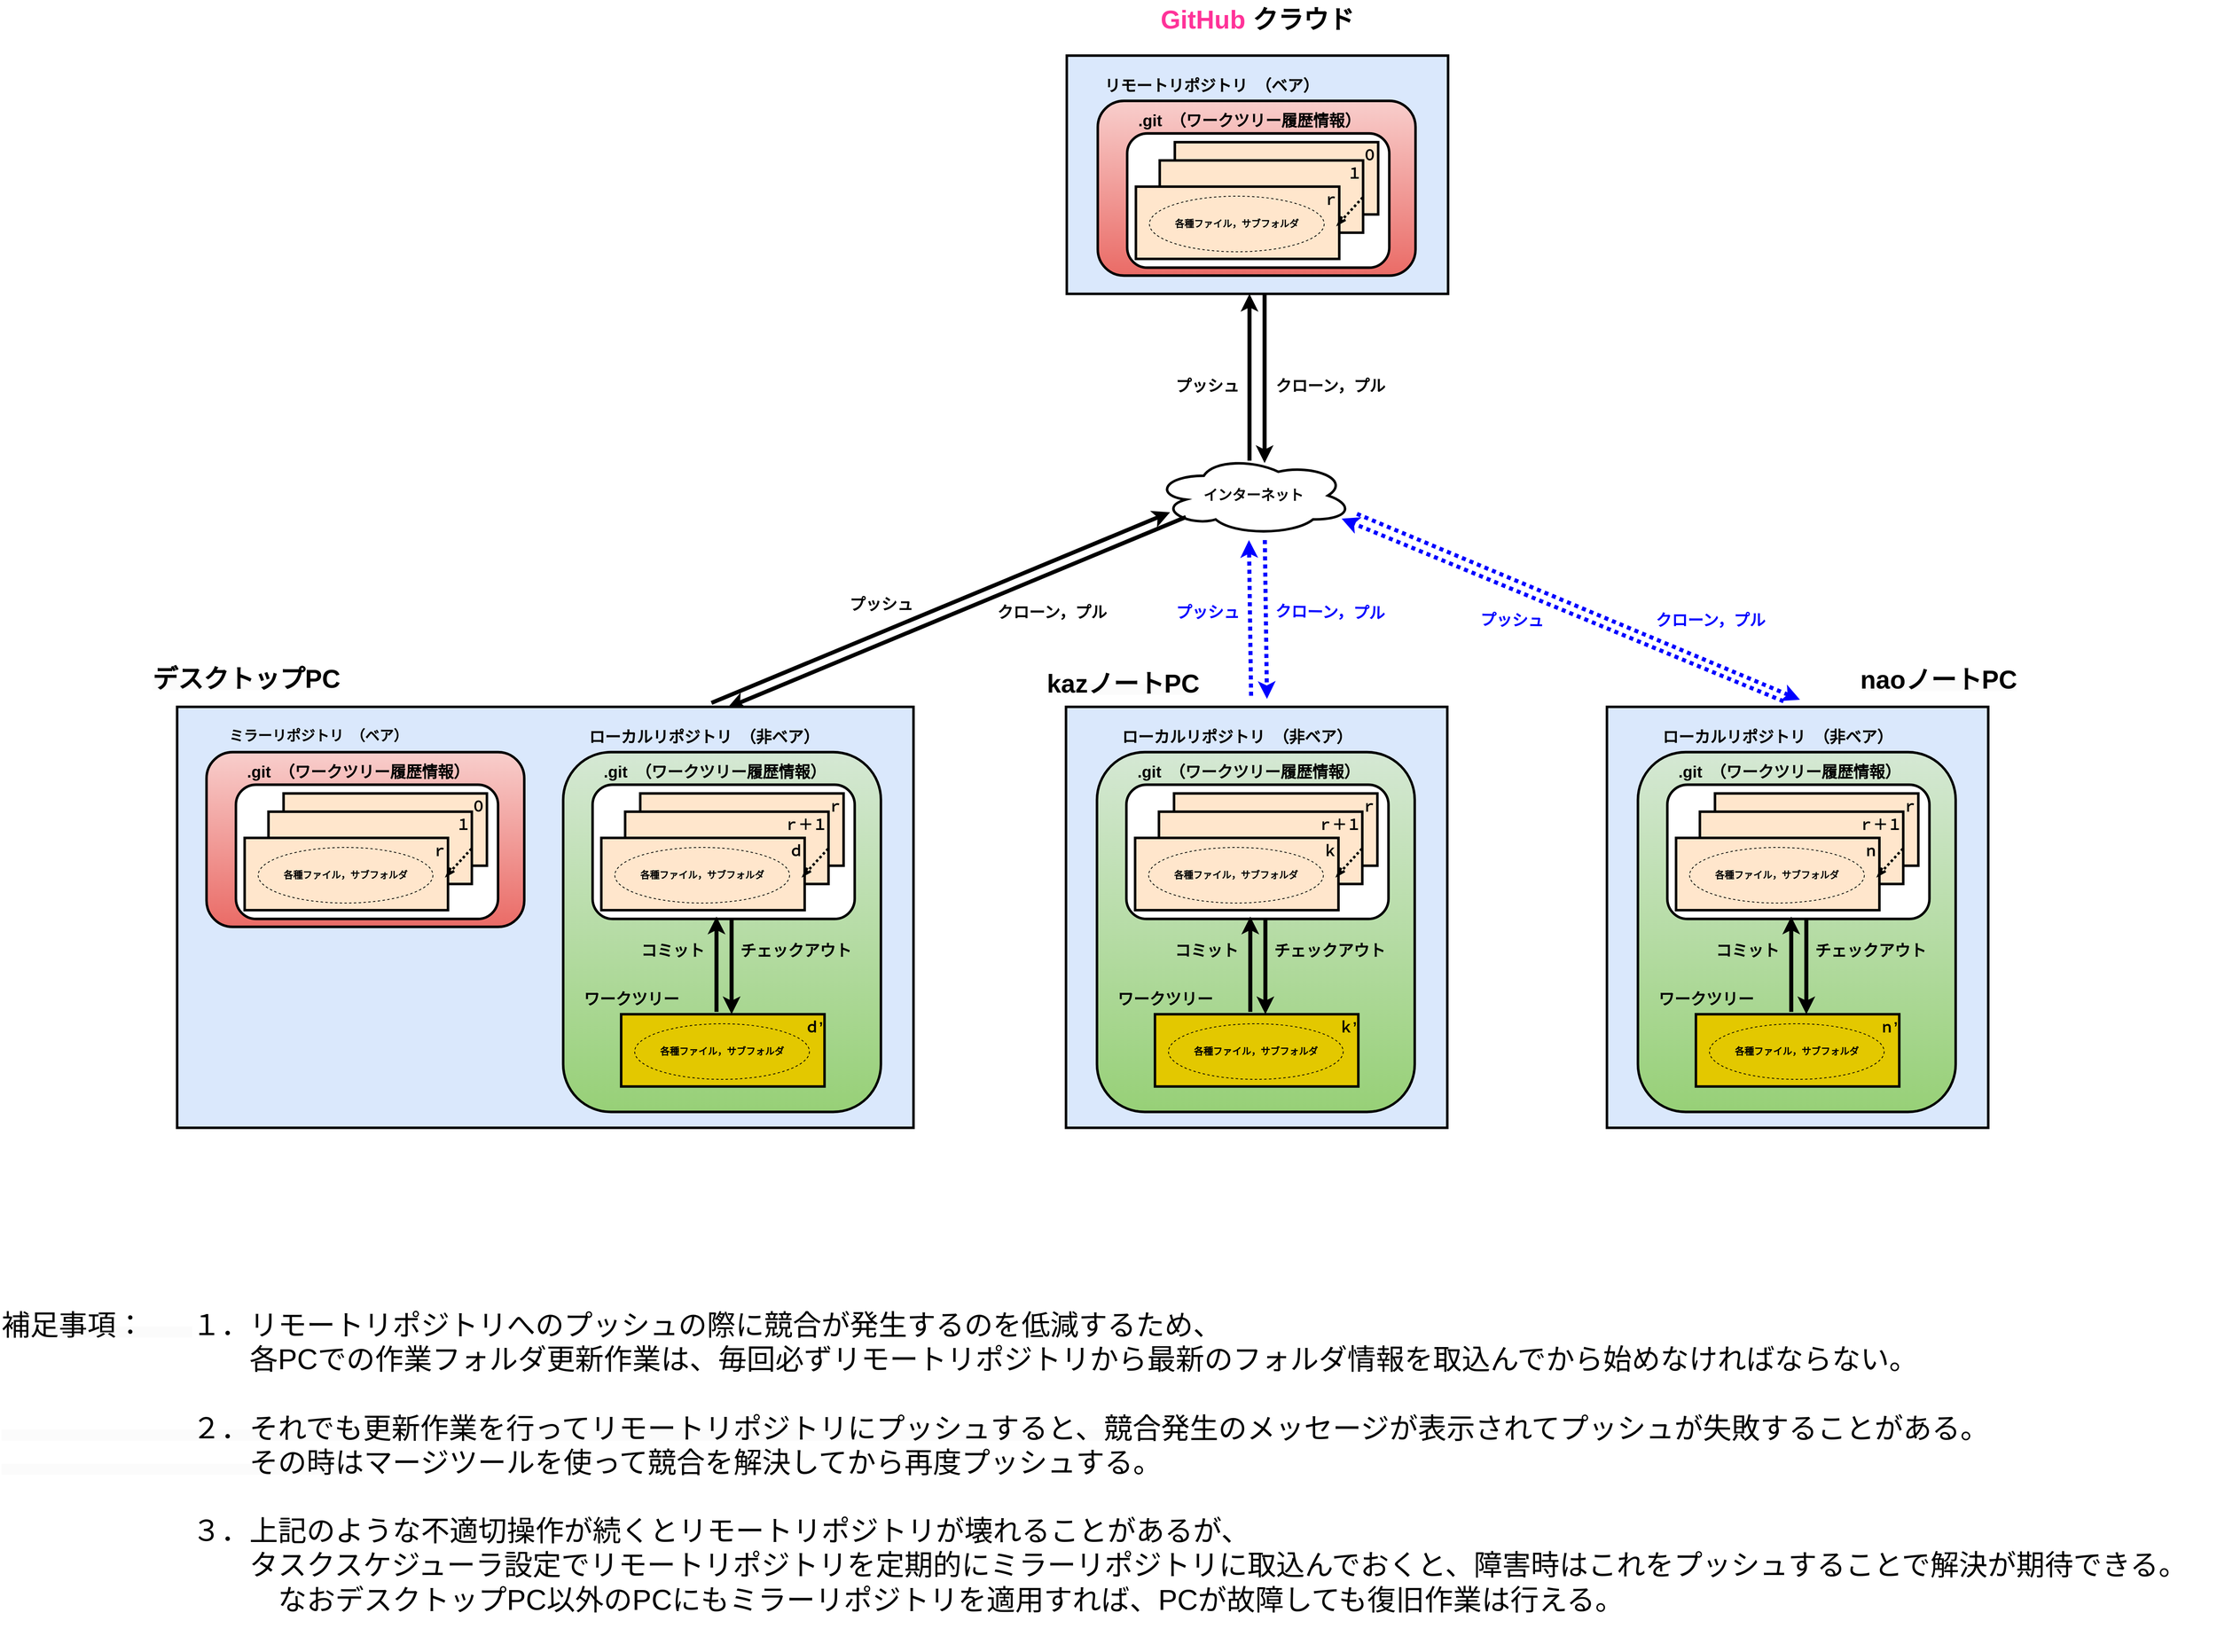 <mxfile version="26.2.2" pages="2">
  <diagram name="基本構成（BCKUP付）" id="uq2437VwTJJ-D38h1odz">
    <mxGraphModel dx="5539" dy="2514" grid="1" gridSize="10" guides="1" tooltips="1" connect="1" arrows="1" fold="1" page="1" pageScale="1" pageWidth="1654" pageHeight="1169" math="0" shadow="0">
      <root>
        <mxCell id="0" />
        <mxCell id="1" parent="0" />
        <mxCell id="O8FKsXJaSUBm8lDB1waF-2" value="" style="rounded=0;whiteSpace=wrap;html=1;strokeColor=#000000;strokeWidth=3.15;fillColor=#dae8fc;align=center;verticalAlign=top;fontStyle=1" parent="1" vertex="1">
          <mxGeometry x="-407" y="-1070" width="480" height="300" as="geometry" />
        </mxCell>
        <mxCell id="O8FKsXJaSUBm8lDB1waF-1" value="" style="rounded=1;whiteSpace=wrap;html=1;strokeColor=#000000;strokeWidth=3.15;verticalAlign=top;fillColor=#f8cecc;glass=0;gradientColor=#ea6b66;" parent="1" vertex="1">
          <mxGeometry x="-368" y="-1013" width="400" height="220" as="geometry" />
        </mxCell>
        <mxCell id="O8FKsXJaSUBm8lDB1waF-3" value="&lt;b&gt;&lt;font style=&quot;font-size: 18px;&quot;&gt;インターネット&lt;/font&gt;&lt;/b&gt;" style="ellipse;shape=cloud;whiteSpace=wrap;html=1;strokeWidth=3.15;" parent="1" vertex="1">
          <mxGeometry x="-297" y="-566" width="250" height="100" as="geometry" />
        </mxCell>
        <mxCell id="O8FKsXJaSUBm8lDB1waF-30" value="" style="endArrow=classic;html=1;rounded=0;exitX=0.491;exitY=0;exitDx=0;exitDy=0;exitPerimeter=0;fontSize=13;strokeWidth=5.118;" parent="1" edge="1">
          <mxGeometry width="50" height="50" relative="1" as="geometry">
            <mxPoint x="-854.32" y="-255" as="sourcePoint" />
            <mxPoint x="-277" y="-495" as="targetPoint" />
          </mxGeometry>
        </mxCell>
        <mxCell id="O8FKsXJaSUBm8lDB1waF-35" value="&lt;b&gt;&lt;font style=&quot;font-size: 20px;&quot;&gt;プッシュ&lt;/font&gt;&lt;/b&gt;" style="edgeLabel;html=1;align=center;verticalAlign=middle;resizable=0;points=[];rotation=0;" parent="O8FKsXJaSUBm8lDB1waF-30" vertex="1" connectable="0">
          <mxGeometry x="0.65" y="-2" relative="1" as="geometry">
            <mxPoint x="-264" y="71" as="offset" />
          </mxGeometry>
        </mxCell>
        <mxCell id="O8FKsXJaSUBm8lDB1waF-34" value="&lt;span style=&quot;font-family: Helvetica; font-style: normal; font-variant-ligatures: normal; font-variant-caps: normal; font-weight: 700; letter-spacing: normal; orphans: 2; text-align: center; text-indent: 0px; text-transform: none; widows: 2; word-spacing: 0px; -webkit-text-stroke-width: 0px; white-space: normal; background-color: rgb(251, 251, 251); text-decoration-thickness: initial; text-decoration-style: initial; text-decoration-color: initial; float: none; display: inline !important;&quot;&gt;&lt;font style=&quot;color: rgb(0, 0, 0); font-size: 32px;&quot;&gt;デスクトップPC&lt;/font&gt;&lt;/span&gt;" style="text;whiteSpace=wrap;html=1;verticalAlign=middle;" parent="1" vertex="1">
          <mxGeometry x="-1560" y="-310" width="250" height="50" as="geometry" />
        </mxCell>
        <mxCell id="O8FKsXJaSUBm8lDB1waF-36" value="" style="endArrow=classic;html=1;rounded=0;exitX=0.491;exitY=0;exitDx=0;exitDy=0;exitPerimeter=0;fontSize=13;strokeWidth=5.118;" parent="1" edge="1">
          <mxGeometry width="50" height="50" relative="1" as="geometry">
            <mxPoint x="-257.0" y="-489.0" as="sourcePoint" />
            <mxPoint x="-834.0" y="-249.0" as="targetPoint" />
          </mxGeometry>
        </mxCell>
        <mxCell id="O8FKsXJaSUBm8lDB1waF-37" value="&lt;b&gt;&lt;font style=&quot;font-size: 20px;&quot;&gt;クローン，プル&lt;/font&gt;&lt;/b&gt;" style="edgeLabel;html=1;align=center;verticalAlign=middle;resizable=0;points=[];rotation=0;" parent="O8FKsXJaSUBm8lDB1waF-36" vertex="1" connectable="0">
          <mxGeometry x="0.65" y="-2" relative="1" as="geometry">
            <mxPoint x="307" y="-77" as="offset" />
          </mxGeometry>
        </mxCell>
        <mxCell id="O8FKsXJaSUBm8lDB1waF-38" value="&lt;span style=&quot;font-family: Helvetica; font-style: normal; font-variant-ligatures: normal; font-variant-caps: normal; font-weight: 700; letter-spacing: normal; orphans: 2; text-align: center; text-indent: 0px; text-transform: none; widows: 2; word-spacing: 0px; -webkit-text-stroke-width: 0px; white-space: normal; background-color: rgb(251, 251, 251); text-decoration-thickness: initial; text-decoration-style: initial; text-decoration-color: initial; float: none; display: inline !important;&quot;&gt;&lt;font style=&quot;color: rgb(0, 0, 0); font-size: 32px;&quot;&gt;kazノートPC&lt;/font&gt;&lt;/span&gt;" style="text;whiteSpace=wrap;html=1;" parent="1" vertex="1">
          <mxGeometry x="-434" y="-305" width="204" height="50" as="geometry" />
        </mxCell>
        <mxCell id="O8FKsXJaSUBm8lDB1waF-39" value="" style="endArrow=classic;html=1;rounded=0;fontSize=13;strokeWidth=5.118;strokeColor=#0000FF;dashed=1;dashPattern=1 1;" parent="1" edge="1">
          <mxGeometry width="50" height="50" relative="1" as="geometry">
            <mxPoint x="-175" y="-264" as="sourcePoint" />
            <mxPoint x="-177.68" y="-460" as="targetPoint" />
          </mxGeometry>
        </mxCell>
        <mxCell id="O8FKsXJaSUBm8lDB1waF-40" value="&lt;b&gt;&lt;font style=&quot;font-size: 20px;&quot;&gt;プッシュ&lt;/font&gt;&lt;/b&gt;" style="edgeLabel;html=1;align=center;verticalAlign=middle;resizable=0;points=[];rotation=0;fontColor=#0000FF;" parent="O8FKsXJaSUBm8lDB1waF-39" vertex="1" connectable="0">
          <mxGeometry x="0.65" y="-2" relative="1" as="geometry">
            <mxPoint x="-55" y="55" as="offset" />
          </mxGeometry>
        </mxCell>
        <mxCell id="O8FKsXJaSUBm8lDB1waF-41" value="" style="endArrow=classic;html=1;rounded=0;exitX=0.491;exitY=0;exitDx=0;exitDy=0;exitPerimeter=0;fontSize=13;strokeWidth=5.118;strokeColor=#0000FF;dashed=1;fontColor=#0000FF;dashPattern=1 1;" parent="1" edge="1">
          <mxGeometry width="50" height="50" relative="1" as="geometry">
            <mxPoint x="-157.68" y="-460.0" as="sourcePoint" />
            <mxPoint x="-155" y="-260" as="targetPoint" />
          </mxGeometry>
        </mxCell>
        <mxCell id="O8FKsXJaSUBm8lDB1waF-42" value="&lt;b&gt;&lt;font style=&quot;font-size: 20px;&quot;&gt;クローン，プル&lt;/font&gt;&lt;/b&gt;" style="edgeLabel;html=1;align=center;verticalAlign=middle;resizable=0;points=[];rotation=1;fontColor=#0000FF;" parent="O8FKsXJaSUBm8lDB1waF-41" vertex="1" connectable="0">
          <mxGeometry x="0.65" y="-2" relative="1" as="geometry">
            <mxPoint x="81" y="-75" as="offset" />
          </mxGeometry>
        </mxCell>
        <mxCell id="O8FKsXJaSUBm8lDB1waF-43" value="" style="endArrow=classic;html=1;rounded=0;exitX=0.491;exitY=0;exitDx=0;exitDy=0;exitPerimeter=0;fontSize=13;strokeWidth=5.118;strokeColor=#0000FF;dashed=1;dashPattern=1 1;" parent="1" edge="1">
          <mxGeometry width="50" height="50" relative="1" as="geometry">
            <mxPoint x="495.32" y="-257" as="sourcePoint" />
            <mxPoint x="-61" y="-487" as="targetPoint" />
          </mxGeometry>
        </mxCell>
        <mxCell id="O8FKsXJaSUBm8lDB1waF-44" value="&lt;b&gt;&lt;font style=&quot;font-size: 20px;&quot;&gt;プッシュ&lt;/font&gt;&lt;/b&gt;" style="edgeLabel;html=1;align=center;verticalAlign=middle;resizable=0;points=[];rotation=1;fontColor=#0000FF;" parent="O8FKsXJaSUBm8lDB1waF-43" vertex="1" connectable="0">
          <mxGeometry x="0.65" y="-2" relative="1" as="geometry">
            <mxPoint x="116" y="88" as="offset" />
          </mxGeometry>
        </mxCell>
        <mxCell id="O8FKsXJaSUBm8lDB1waF-45" value="" style="endArrow=classic;html=1;rounded=0;exitX=0.491;exitY=0;exitDx=0;exitDy=0;exitPerimeter=0;fontSize=13;strokeWidth=5.118;strokeColor=#0000FF;dashed=1;dashPattern=1 1;" parent="1" edge="1">
          <mxGeometry width="50" height="50" relative="1" as="geometry">
            <mxPoint x="-41.68" y="-493.0" as="sourcePoint" />
            <mxPoint x="516" y="-259" as="targetPoint" />
          </mxGeometry>
        </mxCell>
        <mxCell id="O8FKsXJaSUBm8lDB1waF-46" value="&lt;b&gt;&lt;font style=&quot;font-size: 20px;&quot;&gt;クローン，プル&lt;/font&gt;&lt;/b&gt;" style="edgeLabel;html=1;align=center;verticalAlign=middle;resizable=0;points=[];rotation=0;fontColor=#0000FF;" parent="O8FKsXJaSUBm8lDB1waF-45" vertex="1" connectable="0">
          <mxGeometry x="0.65" y="-2" relative="1" as="geometry">
            <mxPoint x="-15" y="-62" as="offset" />
          </mxGeometry>
        </mxCell>
        <mxCell id="O8FKsXJaSUBm8lDB1waF-52" value="&lt;font style=&quot;color: rgb(0, 0, 0); font-size: 32px;&quot;&gt;&lt;span style=&quot;forced-color-adjust: none; font-family: Helvetica; font-style: normal; font-variant-ligatures: normal; font-variant-caps: normal; font-weight: 700; letter-spacing: normal; orphans: 2; text-indent: 0px; text-transform: none; widows: 2; word-spacing: 0px; -webkit-text-stroke-width: 0px; white-space: normal; background-color: transparent; text-decoration-thickness: initial; text-decoration-style: initial; text-decoration-color: initial; color: rgb(255, 51, 153);&quot;&gt;GitHub&amp;nbsp;&lt;/span&gt;&lt;span style=&quot;forced-color-adjust: none; font-family: Helvetica; font-style: normal; font-variant-ligatures: normal; font-variant-caps: normal; font-weight: 700; letter-spacing: normal; orphans: 2; text-indent: 0px; text-transform: none; widows: 2; word-spacing: 0px; -webkit-text-stroke-width: 0px; white-space: normal; background-color: transparent; text-decoration-thickness: initial; text-decoration-style: initial; text-decoration-color: initial;&quot;&gt;クラウド&lt;/span&gt;&lt;/font&gt;" style="text;whiteSpace=wrap;html=1;align=center;verticalAlign=middle;" parent="1" vertex="1">
          <mxGeometry x="-297" y="-1140" width="260" height="50" as="geometry" />
        </mxCell>
        <mxCell id="O8FKsXJaSUBm8lDB1waF-76" value="" style="rounded=1;whiteSpace=wrap;html=1;strokeWidth=3.15;" parent="1" vertex="1">
          <mxGeometry x="-331" y="-972" width="330" height="169" as="geometry" />
        </mxCell>
        <mxCell id="O8FKsXJaSUBm8lDB1waF-80" value="&lt;b&gt;&lt;font style=&quot;font-size: 18px;&quot;&gt;&amp;nbsp;０　　　&lt;/font&gt;&lt;/b&gt;" style="rounded=0;whiteSpace=wrap;html=1;strokeColor=#000000;strokeWidth=3.15;verticalAlign=top;align=right;fillColor=#ffe6cc;" parent="1" vertex="1">
          <mxGeometry x="-271" y="-961" width="256" height="91" as="geometry" />
        </mxCell>
        <mxCell id="O8FKsXJaSUBm8lDB1waF-74" value="&lt;div&gt;&lt;b style=&quot;background-color: transparent; color: light-dark(rgb(0, 0, 0), rgb(255, 255, 255));&quot;&gt;&lt;font style=&quot;font-size: 18px;&quot;&gt;１&lt;/font&gt;&lt;/b&gt;&lt;/div&gt;" style="rounded=0;whiteSpace=wrap;html=1;strokeColor=#000000;strokeWidth=3.15;verticalAlign=top;align=right;fillColor=#ffe6cc;" parent="1" vertex="1">
          <mxGeometry x="-290" y="-938" width="256" height="91" as="geometry" />
        </mxCell>
        <mxCell id="O8FKsXJaSUBm8lDB1waF-73" value="&lt;span style=&quot;font-size: 18px;&quot;&gt;&lt;b&gt;ｒ&lt;/b&gt;&lt;/span&gt;" style="rounded=0;whiteSpace=wrap;html=1;strokeColor=#000000;strokeWidth=3.15;verticalAlign=top;align=right;fillColor=#ffe6cc;" parent="1" vertex="1">
          <mxGeometry x="-320" y="-905" width="256" height="91" as="geometry" />
        </mxCell>
        <mxCell id="O8FKsXJaSUBm8lDB1waF-78" value="" style="endArrow=none;dashed=1;html=1;rounded=0;entryX=1;entryY=0.5;entryDx=0;entryDy=0;exitX=1;exitY=0;exitDx=0;exitDy=0;strokeWidth=3.15;dashPattern=1 1;startArrow=openThin;startFill=0;" parent="1" edge="1">
          <mxGeometry width="50" height="50" relative="1" as="geometry">
            <mxPoint x="-67" y="-856" as="sourcePoint" />
            <mxPoint x="-33" y="-893" as="targetPoint" />
          </mxGeometry>
        </mxCell>
        <mxCell id="O8FKsXJaSUBm8lDB1waF-82" value="&lt;div style=&quot;text-align: center;&quot;&gt;&lt;font style=&quot;color: rgb(0, 0, 0); font-size: 20px;&quot;&gt;.git　（ワークツリー履歴情報）&lt;/font&gt;&lt;/div&gt;" style="text;whiteSpace=wrap;html=1;verticalAlign=middle;fontStyle=1" parent="1" vertex="1">
          <mxGeometry x="-319" y="-1004" width="289" height="30" as="geometry" />
        </mxCell>
        <mxCell id="O8FKsXJaSUBm8lDB1waF-83" value="&lt;div style=&quot;forced-color-adjust: none; color: rgb(0, 0, 0); font-family: Helvetica; font-style: normal; font-variant-ligatures: normal; font-variant-caps: normal; font-weight: 400; letter-spacing: normal; orphans: 2; text-indent: 0px; text-transform: none; widows: 2; word-spacing: 0px; -webkit-text-stroke-width: 0px; white-space: normal; text-decoration-thickness: initial; text-decoration-style: initial; text-decoration-color: initial;&quot;&gt;&lt;b style=&quot;&quot;&gt;&lt;font style=&quot;font-size: 20px;&quot;&gt;リモートリポジトリ　（ベア）&lt;/font&gt;&lt;/b&gt;&lt;/div&gt;" style="text;whiteSpace=wrap;html=1;verticalAlign=middle;align=center;fillColor=default;opacity=0;" parent="1" vertex="1">
          <mxGeometry x="-369" y="-1053" width="289" height="40" as="geometry" />
        </mxCell>
        <mxCell id="O8FKsXJaSUBm8lDB1waF-84" value="&lt;b&gt;各種ファイル，&lt;span style=&quot;background-color: transparent; color: light-dark(rgb(0, 0, 0), rgb(255, 255, 255));&quot;&gt;サブフォルダ&lt;/span&gt;&lt;/b&gt;" style="ellipse;whiteSpace=wrap;html=1;fillColor=none;dashed=1;" parent="1" vertex="1">
          <mxGeometry x="-303" y="-893" width="220" height="70" as="geometry" />
        </mxCell>
        <mxCell id="O8FKsXJaSUBm8lDB1waF-85" value="" style="rounded=0;whiteSpace=wrap;html=1;strokeColor=#000000;strokeWidth=3.15;fillColor=#dae8fc;align=center;verticalAlign=top;fontStyle=1" parent="1" vertex="1">
          <mxGeometry x="-1527" y="-250" width="927" height="530" as="geometry" />
        </mxCell>
        <mxCell id="O8FKsXJaSUBm8lDB1waF-86" value="" style="rounded=1;whiteSpace=wrap;html=1;strokeColor=#000000;strokeWidth=3.15;verticalAlign=top;fillColor=#d5e8d4;glass=0;gradientColor=#97d077;" parent="1" vertex="1">
          <mxGeometry x="-1041" y="-193" width="400" height="453" as="geometry" />
        </mxCell>
        <mxCell id="O8FKsXJaSUBm8lDB1waF-87" value="" style="rounded=1;whiteSpace=wrap;html=1;strokeWidth=3.15;" parent="1" vertex="1">
          <mxGeometry x="-1004" y="-152" width="330" height="169" as="geometry" />
        </mxCell>
        <mxCell id="O8FKsXJaSUBm8lDB1waF-88" value="&lt;b&gt;&lt;font style=&quot;font-size: 18px;&quot;&gt;&amp;nbsp;ｒ　　　&lt;/font&gt;&lt;/b&gt;" style="rounded=0;whiteSpace=wrap;html=1;strokeColor=#000000;strokeWidth=3.15;verticalAlign=top;align=right;fillColor=#ffe6cc;" parent="1" vertex="1">
          <mxGeometry x="-944" y="-141" width="256" height="91" as="geometry" />
        </mxCell>
        <mxCell id="O8FKsXJaSUBm8lDB1waF-89" value="&lt;div&gt;&lt;b style=&quot;background-color: transparent; color: light-dark(rgb(0, 0, 0), rgb(255, 255, 255));&quot;&gt;&lt;font style=&quot;font-size: 18px;&quot;&gt;ｒ＋１&lt;/font&gt;&lt;/b&gt;&lt;/div&gt;" style="rounded=0;whiteSpace=wrap;html=1;strokeColor=#000000;strokeWidth=3.15;verticalAlign=top;align=right;fillColor=#ffe6cc;" parent="1" vertex="1">
          <mxGeometry x="-963" y="-118" width="256" height="91" as="geometry" />
        </mxCell>
        <mxCell id="O8FKsXJaSUBm8lDB1waF-90" value="&lt;span style=&quot;font-size: 18px;&quot;&gt;&lt;b&gt;ｄ&lt;/b&gt;&lt;/span&gt;" style="rounded=0;whiteSpace=wrap;html=1;strokeColor=#000000;strokeWidth=3.15;verticalAlign=top;align=right;fillColor=#ffe6cc;" parent="1" vertex="1">
          <mxGeometry x="-993" y="-85" width="256" height="91" as="geometry" />
        </mxCell>
        <mxCell id="O8FKsXJaSUBm8lDB1waF-91" value="" style="endArrow=none;dashed=1;html=1;rounded=0;entryX=1;entryY=0.5;entryDx=0;entryDy=0;exitX=1;exitY=0;exitDx=0;exitDy=0;strokeWidth=3.15;dashPattern=1 1;startArrow=openThin;startFill=0;" parent="1" edge="1">
          <mxGeometry width="50" height="50" relative="1" as="geometry">
            <mxPoint x="-740" y="-36" as="sourcePoint" />
            <mxPoint x="-706" y="-73" as="targetPoint" />
          </mxGeometry>
        </mxCell>
        <mxCell id="O8FKsXJaSUBm8lDB1waF-92" value="&lt;div style=&quot;text-align: center;&quot;&gt;&lt;span style=&quot;font-size: 20px; font-weight: 700;&quot;&gt;.git　（ワークツリー履歴情報）&lt;/span&gt;&lt;/div&gt;" style="text;whiteSpace=wrap;html=1;verticalAlign=middle;" parent="1" vertex="1">
          <mxGeometry x="-992" y="-184" width="282" height="30" as="geometry" />
        </mxCell>
        <mxCell id="O8FKsXJaSUBm8lDB1waF-93" value="&lt;div style=&quot;forced-color-adjust: none; color: rgb(0, 0, 0); font-family: Helvetica; font-style: normal; font-variant-ligatures: normal; font-variant-caps: normal; font-weight: 400; letter-spacing: normal; orphans: 2; text-indent: 0px; text-transform: none; widows: 2; word-spacing: 0px; -webkit-text-stroke-width: 0px; white-space: normal; text-decoration-thickness: initial; text-decoration-style: initial; text-decoration-color: initial;&quot;&gt;&lt;b style=&quot;&quot;&gt;&lt;font style=&quot;font-size: 20px;&quot;&gt;ローカルリポジトリ　（非ベア）&lt;/font&gt;&lt;/b&gt;&lt;/div&gt;" style="text;whiteSpace=wrap;html=1;verticalAlign=middle;align=center;fillColor=default;opacity=0;" parent="1" vertex="1">
          <mxGeometry x="-1017" y="-233" width="307" height="40" as="geometry" />
        </mxCell>
        <mxCell id="O8FKsXJaSUBm8lDB1waF-94" value="&lt;b&gt;各種ファイル，&lt;span style=&quot;background-color: transparent; color: light-dark(rgb(0, 0, 0), rgb(255, 255, 255));&quot;&gt;サブフォルダ&lt;/span&gt;&lt;/b&gt;" style="ellipse;whiteSpace=wrap;html=1;fillColor=none;dashed=1;" parent="1" vertex="1">
          <mxGeometry x="-976" y="-73" width="220" height="70" as="geometry" />
        </mxCell>
        <mxCell id="O8FKsXJaSUBm8lDB1waF-95" value="&lt;span style=&quot;font-size: 18px;&quot;&gt;&lt;b&gt;ｄ’&lt;/b&gt;&lt;/span&gt;" style="rounded=0;whiteSpace=wrap;html=1;strokeColor=#000000;strokeWidth=3.15;verticalAlign=top;align=right;fillColor=#e3c800;fontColor=#000000;" parent="1" vertex="1">
          <mxGeometry x="-968" y="137" width="256" height="91" as="geometry" />
        </mxCell>
        <mxCell id="O8FKsXJaSUBm8lDB1waF-96" value="&lt;b&gt;各種ファイル，&lt;span style=&quot;background-color: transparent; color: light-dark(rgb(0, 0, 0), rgb(255, 255, 255));&quot;&gt;サブフォルダ&lt;/span&gt;&lt;/b&gt;" style="ellipse;whiteSpace=wrap;html=1;fillColor=none;dashed=1;" parent="1" vertex="1">
          <mxGeometry x="-951" y="149" width="220" height="70" as="geometry" />
        </mxCell>
        <mxCell id="O8FKsXJaSUBm8lDB1waF-48" value="" style="endArrow=classic;rounded=0;fontSize=13;strokeWidth=5.118;strokeColor=#000000;exitX=0.5;exitY=0;exitDx=0;exitDy=0;entryX=0.5;entryY=1;entryDx=0;entryDy=0;labelBackgroundColor=none;html=1;" parent="1" edge="1">
          <mxGeometry width="50" height="50" relative="1" as="geometry">
            <mxPoint x="-848" y="134" as="sourcePoint" />
            <mxPoint x="-848" y="14" as="targetPoint" />
          </mxGeometry>
        </mxCell>
        <mxCell id="O8FKsXJaSUBm8lDB1waF-54" value="&lt;b style=&quot;forced-color-adjust: none; color: rgb(0, 0, 255); font-family: Helvetica; font-style: normal; font-variant-ligatures: normal; font-variant-caps: normal; letter-spacing: normal; orphans: 2; text-indent: 0px; text-transform: none; widows: 2; word-spacing: 0px; -webkit-text-stroke-width: 0px; white-space: nowrap; text-decoration-thickness: initial; text-decoration-style: initial; text-decoration-color: initial;&quot;&gt;&lt;font style=&quot;forced-color-adjust: none; color: rgb(0, 0, 0); font-size: 20px;&quot;&gt;コミット&lt;/font&gt;&lt;/b&gt;" style="text;whiteSpace=wrap;html=1;align=center;verticalAlign=middle;rotation=0;" parent="1" vertex="1">
          <mxGeometry x="-963" y="31" width="120" height="50" as="geometry" />
        </mxCell>
        <mxCell id="O8FKsXJaSUBm8lDB1waF-63" value="" style="endArrow=classic;rounded=0;fontSize=13;strokeWidth=5.118;strokeColor=#000000;exitX=0.5;exitY=0;exitDx=0;exitDy=0;entryX=0.5;entryY=1;entryDx=0;entryDy=0;labelBackgroundColor=none;html=1;" parent="1" edge="1">
          <mxGeometry width="50" height="50" relative="1" as="geometry">
            <mxPoint x="-829" y="17" as="sourcePoint" />
            <mxPoint x="-829" y="137" as="targetPoint" />
          </mxGeometry>
        </mxCell>
        <mxCell id="O8FKsXJaSUBm8lDB1waF-64" value="&lt;b style=&quot;forced-color-adjust: none; color: rgb(0, 0, 255); font-family: Helvetica; font-style: normal; font-variant-ligatures: normal; font-variant-caps: normal; letter-spacing: normal; orphans: 2; text-indent: 0px; text-transform: none; widows: 2; word-spacing: 0px; -webkit-text-stroke-width: 0px; white-space: nowrap; text-decoration-thickness: initial; text-decoration-style: initial; text-decoration-color: initial;&quot;&gt;&lt;font style=&quot;forced-color-adjust: none; color: rgb(0, 0, 0); font-size: 20px;&quot;&gt;チェックアウト&lt;/font&gt;&lt;/b&gt;" style="text;whiteSpace=wrap;html=1;align=center;verticalAlign=middle;rotation=0;flipV=1;" parent="1" vertex="1">
          <mxGeometry x="-808" y="31" width="120" height="50" as="geometry" />
        </mxCell>
        <mxCell id="O8FKsXJaSUBm8lDB1waF-97" value="&lt;div style=&quot;forced-color-adjust: none; color: rgb(0, 0, 0); font-family: Helvetica; font-style: normal; font-variant-ligatures: normal; font-variant-caps: normal; letter-spacing: normal; orphans: 2; text-indent: 0px; text-transform: none; widows: 2; word-spacing: 0px; -webkit-text-stroke-width: 0px; white-space: normal; text-decoration-thickness: initial; text-decoration-style: initial; text-decoration-color: initial;&quot;&gt;&lt;span style=&quot;font-size: 20px;&quot;&gt;&lt;b&gt;ワークツリー&lt;/b&gt;&lt;/span&gt;&lt;/div&gt;" style="text;whiteSpace=wrap;html=1;verticalAlign=middle;align=left;fillColor=default;opacity=0;" parent="1" vertex="1">
          <mxGeometry x="-1017" y="97" width="122" height="40" as="geometry" />
        </mxCell>
        <mxCell id="O8FKsXJaSUBm8lDB1waF-124" value="" style="rounded=0;whiteSpace=wrap;html=1;strokeColor=#000000;strokeWidth=3.15;fillColor=#dae8fc;align=center;verticalAlign=top;fontStyle=1;" parent="1" vertex="1">
          <mxGeometry x="-408" y="-250" width="480" height="530" as="geometry" />
        </mxCell>
        <mxCell id="O8FKsXJaSUBm8lDB1waF-125" value="" style="rounded=1;whiteSpace=wrap;html=1;strokeColor=#000000;strokeWidth=3.15;verticalAlign=top;fillColor=#d5e8d4;glass=0;gradientColor=#97d077;" parent="1" vertex="1">
          <mxGeometry x="-369" y="-193" width="400" height="453" as="geometry" />
        </mxCell>
        <mxCell id="O8FKsXJaSUBm8lDB1waF-126" value="" style="rounded=1;whiteSpace=wrap;html=1;strokeWidth=3.15;" parent="1" vertex="1">
          <mxGeometry x="-332" y="-152" width="330" height="169" as="geometry" />
        </mxCell>
        <mxCell id="O8FKsXJaSUBm8lDB1waF-127" value="&lt;b&gt;&lt;font style=&quot;font-size: 18px;&quot;&gt;&amp;nbsp;ｒ　　　&lt;/font&gt;&lt;/b&gt;" style="rounded=0;whiteSpace=wrap;html=1;strokeColor=#000000;strokeWidth=3.15;verticalAlign=top;align=right;fillColor=#ffe6cc;" parent="1" vertex="1">
          <mxGeometry x="-272" y="-141" width="256" height="91" as="geometry" />
        </mxCell>
        <mxCell id="O8FKsXJaSUBm8lDB1waF-128" value="&lt;div&gt;&lt;b style=&quot;background-color: transparent; color: light-dark(rgb(0, 0, 0), rgb(255, 255, 255));&quot;&gt;&lt;font style=&quot;font-size: 18px;&quot;&gt;ｒ＋１&lt;/font&gt;&lt;/b&gt;&lt;/div&gt;" style="rounded=0;whiteSpace=wrap;html=1;strokeColor=#000000;strokeWidth=3.15;verticalAlign=top;align=right;fillColor=#ffe6cc;" parent="1" vertex="1">
          <mxGeometry x="-291" y="-118" width="256" height="91" as="geometry" />
        </mxCell>
        <mxCell id="O8FKsXJaSUBm8lDB1waF-129" value="&lt;span style=&quot;font-size: 18px;&quot;&gt;&lt;b&gt;ｋ&lt;/b&gt;&lt;/span&gt;" style="rounded=0;whiteSpace=wrap;html=1;strokeColor=#000000;strokeWidth=3.15;verticalAlign=top;align=right;fillColor=#ffe6cc;" parent="1" vertex="1">
          <mxGeometry x="-321" y="-85" width="256" height="91" as="geometry" />
        </mxCell>
        <mxCell id="O8FKsXJaSUBm8lDB1waF-130" value="" style="endArrow=none;dashed=1;html=1;rounded=0;entryX=1;entryY=0.5;entryDx=0;entryDy=0;exitX=1;exitY=0;exitDx=0;exitDy=0;strokeWidth=3.15;dashPattern=1 1;startArrow=openThin;startFill=0;" parent="1" edge="1">
          <mxGeometry width="50" height="50" relative="1" as="geometry">
            <mxPoint x="-68" y="-36" as="sourcePoint" />
            <mxPoint x="-34" y="-73" as="targetPoint" />
          </mxGeometry>
        </mxCell>
        <mxCell id="O8FKsXJaSUBm8lDB1waF-131" value="&lt;div style=&quot;text-align: center;&quot;&gt;&lt;span style=&quot;font-size: 20px; font-weight: 700;&quot;&gt;.git　（ワークツリー履歴情報）&lt;/span&gt;&lt;/div&gt;" style="text;whiteSpace=wrap;html=1;verticalAlign=middle;" parent="1" vertex="1">
          <mxGeometry x="-320" y="-184" width="290" height="30" as="geometry" />
        </mxCell>
        <mxCell id="O8FKsXJaSUBm8lDB1waF-132" value="&lt;div style=&quot;forced-color-adjust: none; color: rgb(0, 0, 0); font-family: Helvetica; font-style: normal; font-variant-ligatures: normal; font-variant-caps: normal; font-weight: 400; letter-spacing: normal; orphans: 2; text-indent: 0px; text-transform: none; widows: 2; word-spacing: 0px; -webkit-text-stroke-width: 0px; white-space: normal; text-decoration-thickness: initial; text-decoration-style: initial; text-decoration-color: initial;&quot;&gt;&lt;b style=&quot;&quot;&gt;&lt;font style=&quot;font-size: 20px;&quot;&gt;ローカルリポジトリ　（非ベア）&lt;/font&gt;&lt;/b&gt;&lt;/div&gt;" style="text;whiteSpace=wrap;html=1;verticalAlign=middle;align=center;fillColor=default;opacity=0;" parent="1" vertex="1">
          <mxGeometry x="-345" y="-233" width="305" height="40" as="geometry" />
        </mxCell>
        <mxCell id="O8FKsXJaSUBm8lDB1waF-133" value="&lt;b&gt;各種ファイル，&lt;span style=&quot;background-color: transparent; color: light-dark(rgb(0, 0, 0), rgb(255, 255, 255));&quot;&gt;サブフォルダ&lt;/span&gt;&lt;/b&gt;" style="ellipse;whiteSpace=wrap;html=1;fillColor=none;dashed=1;" parent="1" vertex="1">
          <mxGeometry x="-304" y="-73" width="220" height="70" as="geometry" />
        </mxCell>
        <mxCell id="O8FKsXJaSUBm8lDB1waF-134" value="&lt;span style=&quot;font-size: 18px;&quot;&gt;&lt;b&gt;ｋ’&lt;/b&gt;&lt;/span&gt;" style="rounded=0;whiteSpace=wrap;html=1;strokeColor=#000000;strokeWidth=3.15;verticalAlign=top;align=right;fillColor=#e3c800;fontColor=#000000;" parent="1" vertex="1">
          <mxGeometry x="-296" y="137" width="256" height="91" as="geometry" />
        </mxCell>
        <mxCell id="O8FKsXJaSUBm8lDB1waF-135" value="&lt;b&gt;各種ファイル，&lt;span style=&quot;background-color: transparent; color: light-dark(rgb(0, 0, 0), rgb(255, 255, 255));&quot;&gt;サブフォルダ&lt;/span&gt;&lt;/b&gt;" style="ellipse;whiteSpace=wrap;html=1;fillColor=none;dashed=1;" parent="1" vertex="1">
          <mxGeometry x="-279" y="149" width="220" height="70" as="geometry" />
        </mxCell>
        <mxCell id="O8FKsXJaSUBm8lDB1waF-136" value="" style="endArrow=classic;rounded=0;fontSize=13;strokeWidth=5.118;strokeColor=#000000;exitX=0.5;exitY=0;exitDx=0;exitDy=0;entryX=0.5;entryY=1;entryDx=0;entryDy=0;labelBackgroundColor=none;html=1;" parent="1" edge="1">
          <mxGeometry width="50" height="50" relative="1" as="geometry">
            <mxPoint x="-176" y="134" as="sourcePoint" />
            <mxPoint x="-176" y="14" as="targetPoint" />
          </mxGeometry>
        </mxCell>
        <mxCell id="O8FKsXJaSUBm8lDB1waF-137" value="&lt;b style=&quot;forced-color-adjust: none; color: rgb(0, 0, 255); font-family: Helvetica; font-style: normal; font-variant-ligatures: normal; font-variant-caps: normal; letter-spacing: normal; orphans: 2; text-indent: 0px; text-transform: none; widows: 2; word-spacing: 0px; -webkit-text-stroke-width: 0px; white-space: nowrap; text-decoration-thickness: initial; text-decoration-style: initial; text-decoration-color: initial;&quot;&gt;&lt;font style=&quot;forced-color-adjust: none; color: rgb(0, 0, 0); font-size: 20px;&quot;&gt;コミット&lt;/font&gt;&lt;/b&gt;" style="text;whiteSpace=wrap;html=1;align=center;verticalAlign=middle;rotation=0;" parent="1" vertex="1">
          <mxGeometry x="-291" y="31" width="120" height="50" as="geometry" />
        </mxCell>
        <mxCell id="O8FKsXJaSUBm8lDB1waF-138" value="" style="endArrow=classic;rounded=0;fontSize=13;strokeWidth=5.118;strokeColor=#000000;exitX=0.5;exitY=0;exitDx=0;exitDy=0;entryX=0.5;entryY=1;entryDx=0;entryDy=0;labelBackgroundColor=none;html=1;" parent="1" edge="1">
          <mxGeometry width="50" height="50" relative="1" as="geometry">
            <mxPoint x="-157" y="17" as="sourcePoint" />
            <mxPoint x="-157" y="137" as="targetPoint" />
          </mxGeometry>
        </mxCell>
        <mxCell id="O8FKsXJaSUBm8lDB1waF-139" value="&lt;b style=&quot;forced-color-adjust: none; color: rgb(0, 0, 255); font-family: Helvetica; font-style: normal; font-variant-ligatures: normal; font-variant-caps: normal; letter-spacing: normal; orphans: 2; text-indent: 0px; text-transform: none; widows: 2; word-spacing: 0px; -webkit-text-stroke-width: 0px; white-space: nowrap; text-decoration-thickness: initial; text-decoration-style: initial; text-decoration-color: initial;&quot;&gt;&lt;font style=&quot;forced-color-adjust: none; color: rgb(0, 0, 0); font-size: 20px;&quot;&gt;チェックアウト&lt;/font&gt;&lt;/b&gt;" style="text;whiteSpace=wrap;html=1;align=center;verticalAlign=middle;rotation=0;flipV=1;" parent="1" vertex="1">
          <mxGeometry x="-136" y="31" width="120" height="50" as="geometry" />
        </mxCell>
        <mxCell id="O8FKsXJaSUBm8lDB1waF-140" value="&lt;div style=&quot;forced-color-adjust: none; color: rgb(0, 0, 0); font-family: Helvetica; font-style: normal; font-variant-ligatures: normal; font-variant-caps: normal; font-weight: 400; letter-spacing: normal; orphans: 2; text-indent: 0px; text-transform: none; widows: 2; word-spacing: 0px; -webkit-text-stroke-width: 0px; white-space: normal; text-decoration-thickness: initial; text-decoration-style: initial; text-decoration-color: initial;&quot;&gt;&lt;b style=&quot;&quot;&gt;&lt;font style=&quot;font-size: 20px;&quot;&gt;ワークツリー&lt;/font&gt;&lt;/b&gt;&lt;/div&gt;" style="text;whiteSpace=wrap;html=1;verticalAlign=middle;align=left;fillColor=default;opacity=0;" parent="1" vertex="1">
          <mxGeometry x="-345" y="97" width="122" height="40" as="geometry" />
        </mxCell>
        <mxCell id="O8FKsXJaSUBm8lDB1waF-146" value="&lt;span style=&quot;font-family: Helvetica; font-style: normal; font-variant-ligatures: normal; font-variant-caps: normal; font-weight: 700; letter-spacing: normal; orphans: 2; text-align: center; text-indent: 0px; text-transform: none; widows: 2; word-spacing: 0px; -webkit-text-stroke-width: 0px; white-space: normal; background-color: rgb(251, 251, 251); text-decoration-thickness: initial; text-decoration-style: initial; text-decoration-color: initial; float: none; display: inline !important;&quot;&gt;&lt;font style=&quot;color: rgb(0, 0, 0); font-size: 32px;&quot;&gt;naoノートPC&lt;/font&gt;&lt;/span&gt;" style="text;whiteSpace=wrap;html=1;" parent="1" vertex="1">
          <mxGeometry x="590" y="-310" width="211" height="50" as="geometry" />
        </mxCell>
        <mxCell id="O8FKsXJaSUBm8lDB1waF-147" value="" style="rounded=0;whiteSpace=wrap;html=1;strokeColor=#000000;strokeWidth=3.15;fillColor=#dae8fc;align=center;verticalAlign=top;fontStyle=1" parent="1" vertex="1">
          <mxGeometry x="273" y="-250" width="480" height="530" as="geometry" />
        </mxCell>
        <mxCell id="O8FKsXJaSUBm8lDB1waF-148" value="" style="rounded=1;whiteSpace=wrap;html=1;strokeColor=#000000;strokeWidth=3.15;verticalAlign=top;fillColor=#d5e8d4;glass=0;gradientColor=#97d077;" parent="1" vertex="1">
          <mxGeometry x="312" y="-193" width="400" height="453" as="geometry" />
        </mxCell>
        <mxCell id="O8FKsXJaSUBm8lDB1waF-149" value="" style="rounded=1;whiteSpace=wrap;html=1;strokeWidth=3.15;" parent="1" vertex="1">
          <mxGeometry x="349" y="-152" width="330" height="169" as="geometry" />
        </mxCell>
        <mxCell id="O8FKsXJaSUBm8lDB1waF-150" value="&lt;b&gt;&lt;font style=&quot;font-size: 18px;&quot;&gt;&amp;nbsp;ｒ　　　&lt;/font&gt;&lt;/b&gt;" style="rounded=0;whiteSpace=wrap;html=1;strokeColor=#000000;strokeWidth=3.15;verticalAlign=top;align=right;fillColor=#ffe6cc;" parent="1" vertex="1">
          <mxGeometry x="409" y="-141" width="256" height="91" as="geometry" />
        </mxCell>
        <mxCell id="O8FKsXJaSUBm8lDB1waF-151" value="&lt;div&gt;&lt;b style=&quot;background-color: transparent; color: light-dark(rgb(0, 0, 0), rgb(255, 255, 255));&quot;&gt;&lt;font style=&quot;font-size: 18px;&quot;&gt;ｒ＋１&lt;/font&gt;&lt;/b&gt;&lt;/div&gt;" style="rounded=0;whiteSpace=wrap;html=1;strokeColor=#000000;strokeWidth=3.15;verticalAlign=top;align=right;fillColor=#ffe6cc;" parent="1" vertex="1">
          <mxGeometry x="390" y="-118" width="256" height="91" as="geometry" />
        </mxCell>
        <mxCell id="O8FKsXJaSUBm8lDB1waF-152" value="&lt;span style=&quot;font-size: 18px;&quot;&gt;&lt;b&gt;ｎ&lt;/b&gt;&lt;/span&gt;" style="rounded=0;whiteSpace=wrap;html=1;strokeColor=#000000;strokeWidth=3.15;verticalAlign=top;align=right;fillColor=#ffe6cc;" parent="1" vertex="1">
          <mxGeometry x="360" y="-85" width="256" height="91" as="geometry" />
        </mxCell>
        <mxCell id="O8FKsXJaSUBm8lDB1waF-153" value="" style="endArrow=none;dashed=1;html=1;rounded=0;entryX=1;entryY=0.5;entryDx=0;entryDy=0;exitX=1;exitY=0;exitDx=0;exitDy=0;strokeWidth=3.15;dashPattern=1 1;startArrow=openThin;startFill=0;" parent="1" edge="1">
          <mxGeometry width="50" height="50" relative="1" as="geometry">
            <mxPoint x="613" y="-36" as="sourcePoint" />
            <mxPoint x="647" y="-73" as="targetPoint" />
          </mxGeometry>
        </mxCell>
        <mxCell id="O8FKsXJaSUBm8lDB1waF-154" value="&lt;div style=&quot;text-align: center;&quot;&gt;&lt;span style=&quot;font-size: 20px; font-weight: 700;&quot;&gt;.git　（ワークツリー履歴情報）&lt;/span&gt;&lt;/div&gt;" style="text;whiteSpace=wrap;html=1;verticalAlign=middle;" parent="1" vertex="1">
          <mxGeometry x="361" y="-184" width="289" height="30" as="geometry" />
        </mxCell>
        <mxCell id="O8FKsXJaSUBm8lDB1waF-155" value="&lt;div style=&quot;forced-color-adjust: none; color: rgb(0, 0, 0); font-family: Helvetica; font-style: normal; font-variant-ligatures: normal; font-variant-caps: normal; font-weight: 400; letter-spacing: normal; orphans: 2; text-indent: 0px; text-transform: none; widows: 2; word-spacing: 0px; -webkit-text-stroke-width: 0px; white-space: normal; text-decoration-thickness: initial; text-decoration-style: initial; text-decoration-color: initial;&quot;&gt;&lt;b style=&quot;&quot;&gt;&lt;font style=&quot;font-size: 20px;&quot;&gt;ローカルリポジトリ　（非ベア）&lt;/font&gt;&lt;/b&gt;&lt;/div&gt;" style="text;whiteSpace=wrap;html=1;verticalAlign=middle;align=center;fillColor=default;opacity=0;" parent="1" vertex="1">
          <mxGeometry x="336" y="-233" width="304" height="40" as="geometry" />
        </mxCell>
        <mxCell id="O8FKsXJaSUBm8lDB1waF-156" value="&lt;b&gt;各種ファイル，&lt;span style=&quot;background-color: transparent; color: light-dark(rgb(0, 0, 0), rgb(255, 255, 255));&quot;&gt;サブフォルダ&lt;/span&gt;&lt;/b&gt;" style="ellipse;whiteSpace=wrap;html=1;fillColor=none;dashed=1;" parent="1" vertex="1">
          <mxGeometry x="377" y="-73" width="220" height="70" as="geometry" />
        </mxCell>
        <mxCell id="O8FKsXJaSUBm8lDB1waF-157" value="&lt;span style=&quot;font-size: 18px;&quot;&gt;&lt;b&gt;ｎ’&lt;/b&gt;&lt;/span&gt;" style="rounded=0;whiteSpace=wrap;html=1;strokeColor=#000000;strokeWidth=3.15;verticalAlign=top;align=right;fillColor=#e3c800;fontColor=#000000;" parent="1" vertex="1">
          <mxGeometry x="385" y="137" width="256" height="91" as="geometry" />
        </mxCell>
        <mxCell id="O8FKsXJaSUBm8lDB1waF-158" value="&lt;b&gt;各種ファイル，&lt;span style=&quot;background-color: transparent; color: light-dark(rgb(0, 0, 0), rgb(255, 255, 255));&quot;&gt;サブフォルダ&lt;/span&gt;&lt;/b&gt;" style="ellipse;whiteSpace=wrap;html=1;fillColor=none;dashed=1;" parent="1" vertex="1">
          <mxGeometry x="402" y="149" width="220" height="70" as="geometry" />
        </mxCell>
        <mxCell id="O8FKsXJaSUBm8lDB1waF-159" value="" style="endArrow=classic;rounded=0;fontSize=13;strokeWidth=5.118;strokeColor=#000000;exitX=0.5;exitY=0;exitDx=0;exitDy=0;entryX=0.5;entryY=1;entryDx=0;entryDy=0;labelBackgroundColor=none;html=1;" parent="1" edge="1">
          <mxGeometry width="50" height="50" relative="1" as="geometry">
            <mxPoint x="505" y="134" as="sourcePoint" />
            <mxPoint x="505" y="14" as="targetPoint" />
          </mxGeometry>
        </mxCell>
        <mxCell id="O8FKsXJaSUBm8lDB1waF-160" value="&lt;b style=&quot;forced-color-adjust: none; color: rgb(0, 0, 255); font-family: Helvetica; font-style: normal; font-variant-ligatures: normal; font-variant-caps: normal; letter-spacing: normal; orphans: 2; text-indent: 0px; text-transform: none; widows: 2; word-spacing: 0px; -webkit-text-stroke-width: 0px; white-space: nowrap; text-decoration-thickness: initial; text-decoration-style: initial; text-decoration-color: initial;&quot;&gt;&lt;font style=&quot;forced-color-adjust: none; color: rgb(0, 0, 0); font-size: 20px;&quot;&gt;コミット&lt;/font&gt;&lt;/b&gt;" style="text;whiteSpace=wrap;html=1;align=center;verticalAlign=middle;rotation=0;" parent="1" vertex="1">
          <mxGeometry x="390" y="31" width="120" height="50" as="geometry" />
        </mxCell>
        <mxCell id="O8FKsXJaSUBm8lDB1waF-161" value="" style="endArrow=classic;rounded=0;fontSize=13;strokeWidth=5.118;strokeColor=#000000;exitX=0.5;exitY=0;exitDx=0;exitDy=0;entryX=0.5;entryY=1;entryDx=0;entryDy=0;labelBackgroundColor=none;html=1;" parent="1" edge="1">
          <mxGeometry width="50" height="50" relative="1" as="geometry">
            <mxPoint x="524" y="17" as="sourcePoint" />
            <mxPoint x="524" y="137" as="targetPoint" />
          </mxGeometry>
        </mxCell>
        <mxCell id="O8FKsXJaSUBm8lDB1waF-162" value="&lt;b style=&quot;forced-color-adjust: none; color: rgb(0, 0, 255); font-family: Helvetica; font-style: normal; font-variant-ligatures: normal; font-variant-caps: normal; letter-spacing: normal; orphans: 2; text-indent: 0px; text-transform: none; widows: 2; word-spacing: 0px; -webkit-text-stroke-width: 0px; white-space: nowrap; text-decoration-thickness: initial; text-decoration-style: initial; text-decoration-color: initial;&quot;&gt;&lt;font style=&quot;forced-color-adjust: none; color: rgb(0, 0, 0); font-size: 20px;&quot;&gt;チェックアウト&lt;/font&gt;&lt;/b&gt;" style="text;whiteSpace=wrap;html=1;align=center;verticalAlign=middle;rotation=0;flipV=1;" parent="1" vertex="1">
          <mxGeometry x="545" y="31" width="120" height="50" as="geometry" />
        </mxCell>
        <mxCell id="O8FKsXJaSUBm8lDB1waF-163" value="&lt;div style=&quot;forced-color-adjust: none; color: rgb(0, 0, 0); font-family: Helvetica; font-style: normal; font-variant-ligatures: normal; font-variant-caps: normal; font-weight: 400; letter-spacing: normal; orphans: 2; text-indent: 0px; text-transform: none; widows: 2; word-spacing: 0px; -webkit-text-stroke-width: 0px; white-space: normal; text-decoration-thickness: initial; text-decoration-style: initial; text-decoration-color: initial;&quot;&gt;&lt;b style=&quot;&quot;&gt;&lt;font style=&quot;font-size: 20px;&quot;&gt;ワークツリー&lt;/font&gt;&lt;/b&gt;&lt;/div&gt;" style="text;whiteSpace=wrap;html=1;verticalAlign=middle;align=left;fillColor=default;opacity=0;" parent="1" vertex="1">
          <mxGeometry x="336" y="97" width="122" height="40" as="geometry" />
        </mxCell>
        <mxCell id="O8FKsXJaSUBm8lDB1waF-165" value="" style="endArrow=classic;rounded=0;fontSize=13;strokeWidth=5.118;strokeColor=#000000;exitX=0.5;exitY=0;exitDx=0;exitDy=0;labelBackgroundColor=none;html=1;" parent="1" edge="1">
          <mxGeometry width="50" height="50" relative="1" as="geometry">
            <mxPoint x="-177" y="-560" as="sourcePoint" />
            <mxPoint x="-177" y="-770" as="targetPoint" />
          </mxGeometry>
        </mxCell>
        <mxCell id="O8FKsXJaSUBm8lDB1waF-166" value="&lt;b style=&quot;forced-color-adjust: none; color: rgb(0, 0, 255); font-family: Helvetica; font-style: normal; font-variant-ligatures: normal; font-variant-caps: normal; letter-spacing: normal; orphans: 2; text-indent: 0px; text-transform: none; widows: 2; word-spacing: 0px; -webkit-text-stroke-width: 0px; white-space: nowrap; text-decoration-thickness: initial; text-decoration-style: initial; text-decoration-color: initial;&quot;&gt;&lt;font style=&quot;forced-color-adjust: none; color: rgb(0, 0, 0); font-size: 20px;&quot;&gt;プッシュ&lt;/font&gt;&lt;/b&gt;" style="text;whiteSpace=wrap;html=1;align=center;verticalAlign=middle;rotation=0;" parent="1" vertex="1">
          <mxGeometry x="-290" y="-680" width="120" height="50" as="geometry" />
        </mxCell>
        <mxCell id="O8FKsXJaSUBm8lDB1waF-167" value="" style="endArrow=classic;rounded=0;fontSize=13;strokeWidth=5.118;strokeColor=#000000;entryX=0.5;entryY=1;entryDx=0;entryDy=0;labelBackgroundColor=none;html=1;" parent="1" edge="1">
          <mxGeometry width="50" height="50" relative="1" as="geometry">
            <mxPoint x="-158" y="-770" as="sourcePoint" />
            <mxPoint x="-158" y="-557" as="targetPoint" />
          </mxGeometry>
        </mxCell>
        <mxCell id="O8FKsXJaSUBm8lDB1waF-168" value="&lt;b style=&quot;forced-color-adjust: none; color: rgb(0, 0, 255); font-family: Helvetica; font-style: normal; font-variant-ligatures: normal; font-variant-caps: normal; letter-spacing: normal; orphans: 2; text-indent: 0px; text-transform: none; widows: 2; word-spacing: 0px; -webkit-text-stroke-width: 0px; white-space: nowrap; text-decoration-thickness: initial; text-decoration-style: initial; text-decoration-color: initial;&quot;&gt;&lt;font style=&quot;forced-color-adjust: none; color: rgb(0, 0, 0); font-size: 20px;&quot;&gt;クローン，プル&lt;/font&gt;&lt;/b&gt;" style="text;whiteSpace=wrap;html=1;align=center;verticalAlign=middle;rotation=0;flipV=1;" parent="1" vertex="1">
          <mxGeometry x="-135" y="-680" width="120" height="50" as="geometry" />
        </mxCell>
        <mxCell id="MDpDlro6jGkcICzr7-Yt-10" value="" style="rounded=1;whiteSpace=wrap;html=1;strokeColor=#000000;strokeWidth=3.15;verticalAlign=top;fillColor=#f8cecc;glass=0;gradientColor=#ea6b66;" parent="1" vertex="1">
          <mxGeometry x="-1490" y="-193" width="400" height="220" as="geometry" />
        </mxCell>
        <mxCell id="MDpDlro6jGkcICzr7-Yt-11" value="" style="rounded=1;whiteSpace=wrap;html=1;strokeWidth=3.15;" parent="1" vertex="1">
          <mxGeometry x="-1453" y="-152" width="330" height="169" as="geometry" />
        </mxCell>
        <mxCell id="MDpDlro6jGkcICzr7-Yt-12" value="&lt;b&gt;&lt;font style=&quot;font-size: 18px;&quot;&gt;&amp;nbsp;０　　　&lt;/font&gt;&lt;/b&gt;" style="rounded=0;whiteSpace=wrap;html=1;strokeColor=#000000;strokeWidth=3.15;verticalAlign=top;align=right;fillColor=#ffe6cc;" parent="1" vertex="1">
          <mxGeometry x="-1393" y="-141" width="256" height="91" as="geometry" />
        </mxCell>
        <mxCell id="MDpDlro6jGkcICzr7-Yt-13" value="&lt;div&gt;&lt;b style=&quot;background-color: transparent; color: light-dark(rgb(0, 0, 0), rgb(255, 255, 255));&quot;&gt;&lt;font style=&quot;font-size: 18px;&quot;&gt;１&lt;/font&gt;&lt;/b&gt;&lt;/div&gt;" style="rounded=0;whiteSpace=wrap;html=1;strokeColor=#000000;strokeWidth=3.15;verticalAlign=top;align=right;fillColor=#ffe6cc;" parent="1" vertex="1">
          <mxGeometry x="-1412" y="-118" width="256" height="91" as="geometry" />
        </mxCell>
        <mxCell id="MDpDlro6jGkcICzr7-Yt-14" value="&lt;span style=&quot;font-size: 18px;&quot;&gt;&lt;b&gt;ｒ&lt;/b&gt;&lt;/span&gt;" style="rounded=0;whiteSpace=wrap;html=1;strokeColor=#000000;strokeWidth=3.15;verticalAlign=top;align=right;fillColor=#ffe6cc;" parent="1" vertex="1">
          <mxGeometry x="-1442" y="-85" width="256" height="91" as="geometry" />
        </mxCell>
        <mxCell id="MDpDlro6jGkcICzr7-Yt-15" value="" style="endArrow=none;dashed=1;html=1;rounded=0;entryX=1;entryY=0.5;entryDx=0;entryDy=0;exitX=1;exitY=0;exitDx=0;exitDy=0;strokeWidth=3.15;dashPattern=1 1;startArrow=openThin;startFill=0;" parent="1" edge="1">
          <mxGeometry width="50" height="50" relative="1" as="geometry">
            <mxPoint x="-1189" y="-36" as="sourcePoint" />
            <mxPoint x="-1155" y="-73" as="targetPoint" />
          </mxGeometry>
        </mxCell>
        <mxCell id="MDpDlro6jGkcICzr7-Yt-16" value="&lt;div style=&quot;text-align: center;&quot;&gt;&lt;span style=&quot;font-size: 20px;&quot;&gt;.git　（ワークツリー履歴情報）&lt;/span&gt;&lt;/div&gt;" style="text;whiteSpace=wrap;html=1;verticalAlign=middle;fontStyle=1" parent="1" vertex="1">
          <mxGeometry x="-1441" y="-184" width="291" height="30" as="geometry" />
        </mxCell>
        <mxCell id="MDpDlro6jGkcICzr7-Yt-17" value="&lt;div style=&quot;forced-color-adjust: none; color: rgb(0, 0, 0); font-family: Helvetica; font-size: 12px; font-style: normal; font-variant-ligatures: normal; font-variant-caps: normal; font-weight: 400; letter-spacing: normal; orphans: 2; text-indent: 0px; text-transform: none; widows: 2; word-spacing: 0px; -webkit-text-stroke-width: 0px; white-space: normal; text-decoration-thickness: initial; text-decoration-style: initial; text-decoration-color: initial;&quot;&gt;&lt;b style=&quot;font-size: 18px;&quot;&gt;ミラーリポジトリ　（ベア）&lt;/b&gt;&lt;/div&gt;" style="text;whiteSpace=wrap;html=1;verticalAlign=middle;align=center;fillColor=default;opacity=0;" parent="1" vertex="1">
          <mxGeometry x="-1479" y="-233" width="260" height="40" as="geometry" />
        </mxCell>
        <mxCell id="MDpDlro6jGkcICzr7-Yt-18" value="&lt;b&gt;各種ファイル，&lt;span style=&quot;background-color: transparent; color: light-dark(rgb(0, 0, 0), rgb(255, 255, 255));&quot;&gt;サブフォルダ&lt;/span&gt;&lt;/b&gt;" style="ellipse;whiteSpace=wrap;html=1;fillColor=none;dashed=1;" parent="1" vertex="1">
          <mxGeometry x="-1425" y="-73" width="220" height="70" as="geometry" />
        </mxCell>
        <mxCell id="MDpDlro6jGkcICzr7-Yt-34" value="&lt;span style=&quot;font-family: Helvetica; font-style: normal; font-variant-ligatures: normal; font-variant-caps: normal; letter-spacing: normal; orphans: 2; text-align: center; text-indent: 0px; text-transform: none; widows: 2; word-spacing: 0px; -webkit-text-stroke-width: 0px; white-space: normal; background-color: rgb(251, 251, 251); text-decoration-thickness: initial; text-decoration-style: initial; text-decoration-color: initial; float: none; display: inline !important;&quot;&gt;&lt;font style=&quot;color: rgb(0, 0, 0); font-size: 36px;&quot;&gt;補足事項：&lt;span style=&quot;white-space: pre;&quot;&gt;&#x9;&lt;/span&gt;&lt;/font&gt;&lt;/span&gt;&lt;span style=&quot;font-size: 36px; text-align: center;&quot;&gt;１．リモートリポジトリへのプッシュの際に競合が発生するのを低減するため、&lt;/span&gt;&lt;div&gt;&lt;span style=&quot;font-size: 36px; text-align: center; background-color: transparent; color: light-dark(rgb(0, 0, 0), rgb(255, 255, 255));&quot;&gt;&lt;span style=&quot;white-space: pre;&quot;&gt;&#x9;&lt;/span&gt;&lt;span style=&quot;white-space: pre;&quot;&gt;&#x9;&lt;/span&gt;&lt;span style=&quot;white-space: pre;&quot;&gt;&#x9;&lt;/span&gt;　　各PCでの作業フォルダ更新作業は、毎回必ずリモートリポジトリから&lt;/span&gt;&lt;span style=&quot;font-size: 36px; text-align: center;&quot;&gt;最新のフォルダ情報を取込んでから始めなければならない。&lt;/span&gt;&lt;div&gt;&lt;span style=&quot;font-family: Helvetica; font-style: normal; font-variant-ligatures: normal; font-variant-caps: normal; letter-spacing: normal; orphans: 2; text-align: center; text-indent: 0px; text-transform: none; widows: 2; word-spacing: 0px; -webkit-text-stroke-width: 0px; white-space: normal; background-color: rgb(251, 251, 251); text-decoration-thickness: initial; text-decoration-style: initial; text-decoration-color: initial; float: none; display: inline !important;&quot;&gt;&lt;font style=&quot;color: rgb(0, 0, 0); font-size: 36px;&quot;&gt;&lt;br&gt;&lt;/font&gt;&lt;/span&gt;&lt;/div&gt;&lt;div&gt;&lt;span style=&quot;font-family: Helvetica; font-style: normal; font-variant-ligatures: normal; font-variant-caps: normal; letter-spacing: normal; orphans: 2; text-align: center; text-indent: 0px; text-transform: none; widows: 2; word-spacing: 0px; -webkit-text-stroke-width: 0px; white-space: normal; background-color: rgb(251, 251, 251); text-decoration-thickness: initial; text-decoration-style: initial; text-decoration-color: initial; float: none; display: inline !important;&quot;&gt;&lt;font style=&quot;color: rgb(0, 0, 0); font-size: 36px;&quot;&gt;　&lt;span style=&quot;white-space: pre;&quot;&gt;&#x9;&lt;/span&gt;&lt;span style=&quot;white-space: pre;&quot;&gt;&#x9;&lt;/span&gt;&lt;span style=&quot;white-space: pre;&quot;&gt;&#x9;&lt;/span&gt;２．それでも更新作業を行ってリモートリポジトリにプッシュすると、&lt;/font&gt;&lt;/span&gt;&lt;span style=&quot;font-size: 36px; text-align: center;&quot;&gt;競合発生のメッセージが表示されてプッシュが失敗することがある。&lt;/span&gt;&lt;/div&gt;&lt;div&gt;&lt;span style=&quot;font-family: Helvetica; font-style: normal; font-variant-ligatures: normal; font-variant-caps: normal; letter-spacing: normal; orphans: 2; text-align: center; text-indent: 0px; text-transform: none; widows: 2; word-spacing: 0px; -webkit-text-stroke-width: 0px; white-space: normal; background-color: rgb(251, 251, 251); text-decoration-thickness: initial; text-decoration-style: initial; text-decoration-color: initial; float: none; display: inline !important;&quot;&gt;&lt;font style=&quot;color: rgb(0, 0, 0); font-size: 36px;&quot;&gt;　　　&lt;span style=&quot;white-space: pre;&quot;&gt;&#x9;&lt;/span&gt;&lt;span style=&quot;white-space: pre;&quot;&gt;&#x9;&lt;/span&gt;　　その時は&lt;/font&gt;&lt;/span&gt;&lt;span style=&quot;font-size: 36px; text-align: center;&quot;&gt;マージツールを使って競合を解決してから再度プッシュする。&lt;/span&gt;&lt;/div&gt;&lt;div&gt;&lt;span style=&quot;font-size: 36px; text-align: center;&quot;&gt;&lt;br&gt;&lt;/span&gt;&lt;/div&gt;&lt;div&gt;&lt;span style=&quot;font-size: 36px; text-align: center;&quot;&gt;　&lt;span style=&quot;white-space: pre;&quot;&gt;&#x9;&lt;/span&gt;&lt;span style=&quot;white-space: pre;&quot;&gt;&#x9;&lt;/span&gt;&lt;span style=&quot;white-space: pre;&quot;&gt;&#x9;&lt;/span&gt;３．上記のような不適切操作が続くとリモートリポジトリが壊れることがあるが、&lt;/span&gt;&lt;/div&gt;&lt;div&gt;&lt;span style=&quot;font-size: 36px; text-align: center;&quot;&gt;　　　&lt;span style=&quot;white-space: pre;&quot;&gt;&#x9;&lt;/span&gt;&lt;span style=&quot;white-space: pre;&quot;&gt;&#x9;&lt;/span&gt;　　タスクスケジューラ設定で&lt;/span&gt;&lt;span style=&quot;font-size: 36px; text-align: center; background-color: transparent; color: light-dark(rgb(0, 0, 0), rgb(255, 255, 255));&quot;&gt;リモートリポジトリを&lt;/span&gt;&lt;span style=&quot;font-size: 36px; text-align: center; background-color: transparent; color: light-dark(rgb(0, 0, 0), rgb(255, 255, 255));&quot;&gt;定期的にミラーリポジトリに&lt;/span&gt;&lt;span style=&quot;background-color: transparent; color: light-dark(rgb(0, 0, 0), rgb(255, 255, 255)); font-size: 36px; text-align: center;&quot;&gt;取込んでおくと、&lt;/span&gt;&lt;span style=&quot;background-color: transparent; color: light-dark(rgb(0, 0, 0), rgb(255, 255, 255)); font-size: 36px; text-align: center;&quot;&gt;障害時はこれをプッシュする&lt;/span&gt;&lt;span style=&quot;background-color: transparent; color: light-dark(rgb(0, 0, 0), rgb(255, 255, 255)); font-size: 36px; text-align: center;&quot;&gt;ことで解決が期待できる。&lt;/span&gt;&lt;/div&gt;&lt;div&gt;&lt;span style=&quot;font-size: 36px; text-align: center; background-color: transparent; color: light-dark(rgb(0, 0, 0), rgb(255, 255, 255));&quot;&gt;　　　&lt;span style=&quot;white-space: pre;&quot;&gt;&#x9;&lt;/span&gt;&lt;span style=&quot;white-space: pre;&quot;&gt;&#x9;&lt;/span&gt;　　　なおデスクトップPC以外のPCにも&lt;/span&gt;&lt;span style=&quot;font-size: 36px; text-align: center; background-color: transparent; color: light-dark(rgb(0, 0, 0), rgb(255, 255, 255));&quot;&gt;ミラーリポジトリを適用すれば、&lt;/span&gt;&lt;span style=&quot;background-color: transparent; color: light-dark(rgb(0, 0, 0), rgb(255, 255, 255)); font-size: 36px; text-align: center;&quot;&gt;PCが故障しても復旧作業は行える。&lt;/span&gt;&lt;/div&gt;&lt;div&gt;&lt;div&gt;&lt;span style=&quot;font-family: Helvetica; font-style: normal; font-variant-ligatures: normal; font-variant-caps: normal; letter-spacing: normal; orphans: 2; text-align: center; text-indent: 0px; text-transform: none; widows: 2; word-spacing: 0px; -webkit-text-stroke-width: 0px; white-space: normal; background-color: rgb(251, 251, 251); text-decoration-thickness: initial; text-decoration-style: initial; text-decoration-color: initial; float: none; display: inline !important;&quot;&gt;&lt;font style=&quot;color: rgb(0, 0, 0); font-size: 36px;&quot;&gt;&lt;br&gt;&lt;/font&gt;&lt;/span&gt;&lt;/div&gt;&lt;/div&gt;&lt;/div&gt;" style="text;whiteSpace=wrap;html=1;verticalAlign=top;" parent="1" vertex="1">
          <mxGeometry x="-1750" y="500" width="2790" height="420" as="geometry" />
        </mxCell>
      </root>
    </mxGraphModel>
  </diagram>
  <diagram id="BZ0a96J0AiRit037xdBb" name="競合の説明">
    <mxGraphModel dx="1227" dy="1909" grid="1" gridSize="10" guides="1" tooltips="1" connect="1" arrows="1" fold="1" page="1" pageScale="1" pageWidth="1654" pageHeight="1169" math="0" shadow="0">
      <root>
        <mxCell id="0" />
        <mxCell id="1" parent="0" />
        <mxCell id="lG09xKigJzgvAsXM3Pnk-1" value="&lt;font style=&quot;font-size: 24px;&quot;&gt;&lt;b style=&quot;&quot;&gt;ｒ&lt;sub style=&quot;&quot;&gt;k&lt;/sub&gt;&lt;/b&gt;&lt;/font&gt;" style="ellipse;whiteSpace=wrap;html=1;aspect=fixed;strokeColor=#000000;strokeWidth=5.118;fillColor=#f8cecc;" parent="1" vertex="1">
          <mxGeometry x="1930" y="-1010" width="95" height="95" as="geometry" />
        </mxCell>
        <mxCell id="lG09xKigJzgvAsXM3Pnk-6" value="&lt;font style=&quot;font-size: 24px;&quot;&gt;&lt;b style=&quot;&quot;&gt;ｒ&lt;sub style=&quot;&quot;&gt;k&lt;/sub&gt;＋１&lt;/b&gt;&lt;/font&gt;" style="ellipse;whiteSpace=wrap;html=1;aspect=fixed;strokeColor=#000000;strokeWidth=5.118;fillColor=#f8cecc;" parent="1" vertex="1">
          <mxGeometry x="2190" y="-1010" width="95" height="95" as="geometry" />
        </mxCell>
        <mxCell id="lG09xKigJzgvAsXM3Pnk-7" value="&lt;font style=&quot;font-size: 24px;&quot;&gt;&lt;b style=&quot;&quot;&gt;ｒ&lt;sub style=&quot;&quot;&gt;n&lt;/sub&gt;&lt;/b&gt;&lt;/font&gt;" style="ellipse;whiteSpace=wrap;html=1;aspect=fixed;strokeColor=#000000;strokeWidth=5.118;fillColor=#f8cecc;" parent="1" vertex="1">
          <mxGeometry x="2490" y="-1010" width="95" height="95" as="geometry" />
        </mxCell>
        <mxCell id="lG09xKigJzgvAsXM3Pnk-8" value="&lt;font style=&quot;font-size: 24px;&quot;&gt;&lt;b style=&quot;&quot;&gt;ｒ&lt;sub style=&quot;&quot;&gt;n&lt;/sub&gt;＋１&lt;/b&gt;&lt;/font&gt;" style="ellipse;whiteSpace=wrap;html=1;aspect=fixed;strokeColor=#000000;strokeWidth=5.118;fillColor=#f8cecc;" parent="1" vertex="1">
          <mxGeometry x="2749" y="-1011" width="95" height="95" as="geometry" />
        </mxCell>
        <mxCell id="lG09xKigJzgvAsXM3Pnk-9" value="&lt;font style=&quot;&quot;&gt;&lt;b style=&quot;&quot;&gt;&lt;span style=&quot;font-size: 24px;&quot;&gt;0&lt;/span&gt;&lt;/b&gt;&lt;/font&gt;" style="ellipse;whiteSpace=wrap;html=1;aspect=fixed;strokeColor=#000000;strokeWidth=5.118;fillColor=#f8cecc;" parent="1" vertex="1">
          <mxGeometry x="1440" y="-1010" width="95" height="95" as="geometry" />
        </mxCell>
        <mxCell id="lG09xKigJzgvAsXM3Pnk-10" value="&lt;font style=&quot;font-size: 24px;&quot;&gt;&lt;b style=&quot;&quot;&gt;１&lt;/b&gt;&lt;/font&gt;" style="ellipse;whiteSpace=wrap;html=1;aspect=fixed;strokeColor=#000000;strokeWidth=5.118;fillColor=#f8cecc;" parent="1" vertex="1">
          <mxGeometry x="1630" y="-1010" width="95" height="95" as="geometry" />
        </mxCell>
        <mxCell id="lG09xKigJzgvAsXM3Pnk-11" value="&lt;font style=&quot;font-size: 24px;&quot;&gt;&lt;b style=&quot;&quot;&gt;ｒ&lt;/b&gt;&lt;/font&gt;" style="ellipse;whiteSpace=wrap;html=1;aspect=fixed;strokeColor=#000000;strokeWidth=5.118;fillColor=#f8cecc;" parent="1" vertex="1">
          <mxGeometry x="3050" y="-1012" width="95" height="95" as="geometry" />
        </mxCell>
        <mxCell id="lG09xKigJzgvAsXM3Pnk-12" value="&lt;font style=&quot;font-size: 24px;&quot;&gt;&lt;b style=&quot;&quot;&gt;ｒ&lt;sub style=&quot;&quot;&gt;k&lt;/sub&gt;&lt;/b&gt;&lt;/font&gt;" style="ellipse;whiteSpace=wrap;html=1;aspect=fixed;strokeColor=#000000;strokeWidth=5.118;fillColor=#f8cecc;" parent="1" vertex="1">
          <mxGeometry x="1930" y="-770" width="95" height="95" as="geometry" />
        </mxCell>
        <mxCell id="lG09xKigJzgvAsXM3Pnk-13" value="&lt;span style=&quot;font-size: 24px;&quot;&gt;&lt;b&gt;ｋ&lt;/b&gt;&lt;/span&gt;" style="ellipse;whiteSpace=wrap;html=1;aspect=fixed;strokeColor=#000000;strokeWidth=5.118;fillColor=#d5e8d4;" parent="1" vertex="1">
          <mxGeometry x="2190" y="-770" width="95" height="95" as="geometry" />
        </mxCell>
        <mxCell id="lG09xKigJzgvAsXM3Pnk-14" value="&lt;font style=&quot;font-size: 24px;&quot;&gt;&lt;b style=&quot;&quot;&gt;ｒ&lt;sub style=&quot;&quot;&gt;n&lt;/sub&gt;&lt;/b&gt;&lt;/font&gt;" style="ellipse;whiteSpace=wrap;html=1;aspect=fixed;strokeColor=#000000;strokeWidth=5.118;fillColor=#f8cecc;" parent="1" vertex="1">
          <mxGeometry x="2493" y="-556" width="95" height="95" as="geometry" />
        </mxCell>
        <mxCell id="lG09xKigJzgvAsXM3Pnk-15" value="&lt;span style=&quot;font-size: 24px;&quot;&gt;&lt;b&gt;ｎ&lt;/b&gt;&lt;/span&gt;" style="ellipse;whiteSpace=wrap;html=1;aspect=fixed;strokeColor=#000000;strokeWidth=5.118;fillColor=#d5e8d4;" parent="1" vertex="1">
          <mxGeometry x="2752" y="-556" width="95" height="95" as="geometry" />
        </mxCell>
        <mxCell id="lG09xKigJzgvAsXM3Pnk-16" value="1" style="ellipse;whiteSpace=wrap;html=1;aspect=fixed;strokeColor=#000000;strokeWidth=5.118;fillColor=#d5e8d4;fontStyle=1" parent="1" vertex="1">
          <mxGeometry x="2052" y="-737.5" width="30" height="30" as="geometry" />
        </mxCell>
        <mxCell id="lG09xKigJzgvAsXM3Pnk-17" value="２" style="ellipse;whiteSpace=wrap;html=1;aspect=fixed;strokeColor=#000000;strokeWidth=5.118;fillColor=#d5e8d4;fontStyle=1" parent="1" vertex="1">
          <mxGeometry x="2111" y="-737.5" width="30" height="30" as="geometry" />
        </mxCell>
        <mxCell id="lG09xKigJzgvAsXM3Pnk-20" value="" style="shape=flexArrow;endArrow=classic;html=1;rounded=0;entryX=0;entryY=0.5;entryDx=0;entryDy=0;exitX=1;exitY=0.5;exitDx=0;exitDy=0;fillColor=#000000;strokeColor=#001DBC;" parent="1" source="lG09xKigJzgvAsXM3Pnk-9" target="lG09xKigJzgvAsXM3Pnk-10" edge="1">
          <mxGeometry width="50" height="50" relative="1" as="geometry">
            <mxPoint x="1580" y="-780" as="sourcePoint" />
            <mxPoint x="1630" y="-830" as="targetPoint" />
          </mxGeometry>
        </mxCell>
        <mxCell id="lG09xKigJzgvAsXM3Pnk-22" value="" style="shape=flexArrow;endArrow=classic;html=1;rounded=0;exitX=1;exitY=0.5;exitDx=0;exitDy=0;fillColor=#000000;strokeColor=#000000;" parent="1" edge="1">
          <mxGeometry width="50" height="50" relative="1" as="geometry">
            <mxPoint x="1865" y="-963" as="sourcePoint" />
            <mxPoint x="1930" y="-962" as="targetPoint" />
          </mxGeometry>
        </mxCell>
        <mxCell id="lG09xKigJzgvAsXM3Pnk-23" value="" style="endArrow=none;html=1;rounded=0;fillColor=#6a00ff;strokeColor=#000000;strokeWidth=3.15;dashed=1;dashPattern=1 2;exitX=1;exitY=0.5;exitDx=0;exitDy=0;" parent="1" source="lG09xKigJzgvAsXM3Pnk-10" edge="1">
          <mxGeometry width="50" height="50" relative="1" as="geometry">
            <mxPoint x="1792" y="-962" as="sourcePoint" />
            <mxPoint x="1862" y="-962" as="targetPoint" />
          </mxGeometry>
        </mxCell>
        <mxCell id="lG09xKigJzgvAsXM3Pnk-24" value="" style="shape=flexArrow;endArrow=classic;html=1;rounded=0;exitX=0.5;exitY=1;exitDx=0;exitDy=0;entryX=0.5;entryY=0;entryDx=0;entryDy=0;fillColor=#60a917;strokeColor=#2D7600;" parent="1" source="lG09xKigJzgvAsXM3Pnk-1" target="lG09xKigJzgvAsXM3Pnk-12" edge="1">
          <mxGeometry width="50" height="50" relative="1" as="geometry">
            <mxPoint x="1890" y="-830" as="sourcePoint" />
            <mxPoint x="1980" y="-780" as="targetPoint" />
          </mxGeometry>
        </mxCell>
        <mxCell id="lG09xKigJzgvAsXM3Pnk-37" value="&lt;b&gt;&lt;font style=&quot;font-size: 16px;&quot;&gt;プル&lt;/font&gt;&lt;/b&gt;" style="edgeLabel;html=1;align=center;verticalAlign=middle;resizable=0;points=[];" parent="lG09xKigJzgvAsXM3Pnk-24" vertex="1" connectable="0">
          <mxGeometry x="0.115" y="-1" relative="1" as="geometry">
            <mxPoint x="34" as="offset" />
          </mxGeometry>
        </mxCell>
        <mxCell id="lG09xKigJzgvAsXM3Pnk-25" value="" style="shape=flexArrow;endArrow=classic;html=1;rounded=0;exitX=1;exitY=0.5;exitDx=0;exitDy=0;fillColor=#000000;strokeColor=#001DBC;entryX=-0.029;entryY=0.482;entryDx=0;entryDy=0;entryPerimeter=0;" parent="1" target="lG09xKigJzgvAsXM3Pnk-6" edge="1">
          <mxGeometry width="50" height="50" relative="1" as="geometry">
            <mxPoint x="2025" y="-962.7" as="sourcePoint" />
            <mxPoint x="2140" y="-980" as="targetPoint" />
          </mxGeometry>
        </mxCell>
        <mxCell id="lG09xKigJzgvAsXM3Pnk-27" value="" style="shape=flexArrow;endArrow=classic;html=1;rounded=0;exitX=1;exitY=0.5;exitDx=0;exitDy=0;fillColor=#000000;strokeColor=#001DBC;" parent="1" edge="1">
          <mxGeometry width="50" height="50" relative="1" as="geometry">
            <mxPoint x="2425" y="-963.2" as="sourcePoint" />
            <mxPoint x="2490" y="-962.2" as="targetPoint" />
          </mxGeometry>
        </mxCell>
        <mxCell id="lG09xKigJzgvAsXM3Pnk-28" value="" style="endArrow=none;html=1;rounded=0;fillColor=#6a00ff;strokeColor=#000000;strokeWidth=3.15;dashed=1;dashPattern=1 2;exitX=1;exitY=0.5;exitDx=0;exitDy=0;" parent="1" source="lG09xKigJzgvAsXM3Pnk-6" edge="1">
          <mxGeometry width="50" height="50" relative="1" as="geometry">
            <mxPoint x="2352" y="-962.2" as="sourcePoint" />
            <mxPoint x="2422" y="-962.2" as="targetPoint" />
          </mxGeometry>
        </mxCell>
        <mxCell id="lG09xKigJzgvAsXM3Pnk-29" value="" style="shape=flexArrow;endArrow=classic;html=1;rounded=0;exitX=1;exitY=0.5;exitDx=0;exitDy=0;fillColor=#000000;strokeColor=#001DBC;entryX=-0.029;entryY=0.482;entryDx=0;entryDy=0;entryPerimeter=0;" parent="1" edge="1">
          <mxGeometry width="50" height="50" relative="1" as="geometry">
            <mxPoint x="2585" y="-961.85" as="sourcePoint" />
            <mxPoint x="2747" y="-963.15" as="targetPoint" />
          </mxGeometry>
        </mxCell>
        <mxCell id="lG09xKigJzgvAsXM3Pnk-31" value="" style="shape=flexArrow;endArrow=classic;html=1;rounded=0;exitX=1;exitY=0.5;exitDx=0;exitDy=0;fillColor=#000000;strokeColor=#001DBC;" parent="1" edge="1">
          <mxGeometry width="50" height="50" relative="1" as="geometry">
            <mxPoint x="2984" y="-964.2" as="sourcePoint" />
            <mxPoint x="3049" y="-963.2" as="targetPoint" />
          </mxGeometry>
        </mxCell>
        <mxCell id="lG09xKigJzgvAsXM3Pnk-32" value="" style="endArrow=none;html=1;rounded=0;fillColor=#6a00ff;strokeColor=#000000;strokeWidth=3.15;dashed=1;dashPattern=1 2;exitX=1.029;exitY=0.505;exitDx=0;exitDy=0;exitPerimeter=0;" parent="1" source="lG09xKigJzgvAsXM3Pnk-8" edge="1">
          <mxGeometry width="50" height="50" relative="1" as="geometry">
            <mxPoint x="2911" y="-963.2" as="sourcePoint" />
            <mxPoint x="2981" y="-963.2" as="targetPoint" />
          </mxGeometry>
        </mxCell>
        <mxCell id="lG09xKigJzgvAsXM3Pnk-33" value="" style="endArrow=classic;html=1;rounded=0;entryX=0;entryY=0.5;entryDx=0;entryDy=0;exitX=1;exitY=0.5;exitDx=0;exitDy=0;strokeColor=#009900;strokeWidth=3.15;" parent="1" target="lG09xKigJzgvAsXM3Pnk-16" edge="1">
          <mxGeometry width="50" height="50" relative="1" as="geometry">
            <mxPoint x="2027.0" y="-722.5" as="sourcePoint" />
            <mxPoint x="2072" y="-770" as="targetPoint" />
          </mxGeometry>
        </mxCell>
        <mxCell id="lG09xKigJzgvAsXM3Pnk-34" value="" style="endArrow=classic;html=1;rounded=0;entryX=0;entryY=0.5;entryDx=0;entryDy=0;exitX=1;exitY=0.5;exitDx=0;exitDy=0;strokeColor=#009900;strokeWidth=3.15;" parent="1" edge="1">
          <mxGeometry width="50" height="50" relative="1" as="geometry">
            <mxPoint x="2084" y="-722.62" as="sourcePoint" />
            <mxPoint x="2109" y="-722.62" as="targetPoint" />
          </mxGeometry>
        </mxCell>
        <mxCell id="lG09xKigJzgvAsXM3Pnk-35" value="" style="endArrow=classic;html=1;rounded=0;entryX=0;entryY=0.5;entryDx=0;entryDy=0;exitX=1;exitY=0.5;exitDx=0;exitDy=0;strokeColor=#009900;strokeWidth=3.15;dashed=1;dashPattern=1 2;" parent="1" source="lG09xKigJzgvAsXM3Pnk-17" edge="1">
          <mxGeometry width="50" height="50" relative="1" as="geometry">
            <mxPoint x="2164" y="-722.62" as="sourcePoint" />
            <mxPoint x="2189" y="-722.62" as="targetPoint" />
          </mxGeometry>
        </mxCell>
        <mxCell id="lG09xKigJzgvAsXM3Pnk-39" value="" style="shape=flexArrow;endArrow=classic;html=1;rounded=0;exitX=0.5;exitY=1;exitDx=0;exitDy=0;entryX=0.5;entryY=0;entryDx=0;entryDy=0;fillColor=#60a917;strokeColor=#2D7600;" parent="1" edge="1">
          <mxGeometry width="50" height="50" relative="1" as="geometry">
            <mxPoint x="2237.3" y="-770" as="sourcePoint" />
            <mxPoint x="2237.3" y="-915" as="targetPoint" />
          </mxGeometry>
        </mxCell>
        <mxCell id="lG09xKigJzgvAsXM3Pnk-40" value="&lt;b&gt;&lt;font style=&quot;font-size: 16px;&quot;&gt;プッシュ&lt;/font&gt;&lt;/b&gt;" style="edgeLabel;html=1;align=center;verticalAlign=middle;resizable=0;points=[];" parent="lG09xKigJzgvAsXM3Pnk-39" vertex="1" connectable="0">
          <mxGeometry x="0.115" y="-1" relative="1" as="geometry">
            <mxPoint x="-48" y="11" as="offset" />
          </mxGeometry>
        </mxCell>
        <mxCell id="lG09xKigJzgvAsXM3Pnk-41" value="１" style="ellipse;whiteSpace=wrap;html=1;aspect=fixed;strokeColor=#000000;strokeWidth=5.118;fillColor=#d5e8d4;fontStyle=1" parent="1" vertex="1">
          <mxGeometry x="2613" y="-520" width="30" height="30" as="geometry" />
        </mxCell>
        <mxCell id="lG09xKigJzgvAsXM3Pnk-42" value="２" style="ellipse;whiteSpace=wrap;html=1;aspect=fixed;strokeColor=#000000;strokeWidth=5.118;fillColor=#d5e8d4;fontStyle=1" parent="1" vertex="1">
          <mxGeometry x="2672" y="-520" width="30" height="30" as="geometry" />
        </mxCell>
        <mxCell id="lG09xKigJzgvAsXM3Pnk-43" value="" style="endArrow=classic;html=1;rounded=0;entryX=0;entryY=0.5;entryDx=0;entryDy=0;exitX=1;exitY=0.5;exitDx=0;exitDy=0;strokeColor=#009900;strokeWidth=3.15;" parent="1" target="lG09xKigJzgvAsXM3Pnk-41" edge="1">
          <mxGeometry width="50" height="50" relative="1" as="geometry">
            <mxPoint x="2588.0" y="-505" as="sourcePoint" />
            <mxPoint x="2633" y="-552.5" as="targetPoint" />
          </mxGeometry>
        </mxCell>
        <mxCell id="lG09xKigJzgvAsXM3Pnk-44" value="" style="endArrow=classic;html=1;rounded=0;entryX=0;entryY=0.5;entryDx=0;entryDy=0;exitX=1;exitY=0.5;exitDx=0;exitDy=0;strokeColor=#009900;strokeWidth=3.15;" parent="1" edge="1">
          <mxGeometry width="50" height="50" relative="1" as="geometry">
            <mxPoint x="2645" y="-505.12" as="sourcePoint" />
            <mxPoint x="2670" y="-505.12" as="targetPoint" />
          </mxGeometry>
        </mxCell>
        <mxCell id="lG09xKigJzgvAsXM3Pnk-45" value="" style="endArrow=classic;html=1;rounded=0;entryX=0;entryY=0.5;entryDx=0;entryDy=0;exitX=1;exitY=0.5;exitDx=0;exitDy=0;strokeColor=#009900;strokeWidth=3.15;dashed=1;dashPattern=1 2;" parent="1" source="lG09xKigJzgvAsXM3Pnk-42" edge="1">
          <mxGeometry width="50" height="50" relative="1" as="geometry">
            <mxPoint x="2725" y="-505.12" as="sourcePoint" />
            <mxPoint x="2750" y="-505.12" as="targetPoint" />
          </mxGeometry>
        </mxCell>
        <mxCell id="lG09xKigJzgvAsXM3Pnk-46" value="" style="shape=flexArrow;endArrow=classic;html=1;rounded=0;exitX=0.5;exitY=1;exitDx=0;exitDy=0;fillColor=#60a917;strokeColor=#2D7600;" parent="1" edge="1">
          <mxGeometry width="50" height="50" relative="1" as="geometry">
            <mxPoint x="2540" y="-910" as="sourcePoint" />
            <mxPoint x="2540" y="-555" as="targetPoint" />
          </mxGeometry>
        </mxCell>
        <mxCell id="lG09xKigJzgvAsXM3Pnk-47" value="&lt;b&gt;&lt;font style=&quot;font-size: 16px;&quot;&gt;プル&lt;/font&gt;&lt;/b&gt;" style="edgeLabel;html=1;align=center;verticalAlign=middle;resizable=0;points=[];" parent="lG09xKigJzgvAsXM3Pnk-46" vertex="1" connectable="0">
          <mxGeometry x="0.115" y="-1" relative="1" as="geometry">
            <mxPoint x="34" as="offset" />
          </mxGeometry>
        </mxCell>
        <mxCell id="lG09xKigJzgvAsXM3Pnk-48" value="" style="shape=flexArrow;endArrow=classic;html=1;rounded=0;entryX=0.5;entryY=0;entryDx=0;entryDy=0;fillColor=#60a917;strokeColor=#2D7600;" parent="1" edge="1">
          <mxGeometry width="50" height="50" relative="1" as="geometry">
            <mxPoint x="2800" y="-560" as="sourcePoint" />
            <mxPoint x="2800.3" y="-910" as="targetPoint" />
          </mxGeometry>
        </mxCell>
        <mxCell id="lG09xKigJzgvAsXM3Pnk-49" value="&lt;b&gt;&lt;font style=&quot;font-size: 16px;&quot;&gt;プッシュ&lt;/font&gt;&lt;/b&gt;" style="edgeLabel;html=1;align=center;verticalAlign=middle;resizable=0;points=[];" parent="lG09xKigJzgvAsXM3Pnk-48" vertex="1" connectable="0">
          <mxGeometry x="0.115" y="-1" relative="1" as="geometry">
            <mxPoint x="-48" y="11" as="offset" />
          </mxGeometry>
        </mxCell>
        <mxCell id="lG09xKigJzgvAsXM3Pnk-52" value="&lt;b&gt;&lt;font style=&quot;font-size: 28px;&quot;&gt;リモートリポジトリ&lt;/font&gt;&lt;/b&gt;" style="rounded=0;whiteSpace=wrap;html=1;fillColor=none;strokeColor=none;align=left;" parent="1" vertex="1">
          <mxGeometry x="1080" y="-993.5" width="310" height="60" as="geometry" />
        </mxCell>
        <mxCell id="lG09xKigJzgvAsXM3Pnk-53" value="&lt;b&gt;&lt;font style=&quot;font-size: 28px;&quot;&gt;kaz_ローカルリポジトリ&lt;/font&gt;&lt;/b&gt;" style="rounded=0;whiteSpace=wrap;html=1;fillColor=none;strokeColor=none;align=left;" parent="1" vertex="1">
          <mxGeometry x="1080" y="-752.5" width="320" height="60" as="geometry" />
        </mxCell>
        <mxCell id="lG09xKigJzgvAsXM3Pnk-54" value="&lt;b&gt;&lt;font style=&quot;font-size: 28px;&quot;&gt;nao_ローカルリポジトリ&lt;/font&gt;&lt;/b&gt;" style="rounded=0;whiteSpace=wrap;html=1;fillColor=none;strokeColor=none;align=left;" parent="1" vertex="1">
          <mxGeometry x="1080" y="-530" width="320" height="60" as="geometry" />
        </mxCell>
        <mxCell id="lG09xKigJzgvAsXM3Pnk-55" value="&lt;font style=&quot;font-size: 24px;&quot;&gt;&lt;b style=&quot;&quot;&gt;ｒ&lt;sub style=&quot;&quot;&gt;k&lt;/sub&gt;&lt;/b&gt;&lt;/font&gt;" style="ellipse;whiteSpace=wrap;html=1;aspect=fixed;strokeColor=#000000;strokeWidth=5.118;fillColor=#f8cecc;" parent="1" vertex="1">
          <mxGeometry x="1930" y="-238" width="95" height="95" as="geometry" />
        </mxCell>
        <mxCell id="lG09xKigJzgvAsXM3Pnk-56" value="&lt;font style=&quot;font-size: 24px;&quot;&gt;&lt;b style=&quot;&quot;&gt;ｒ&lt;sub style=&quot;&quot;&gt;k&lt;/sub&gt;＋１&lt;/b&gt;&lt;/font&gt;" style="ellipse;whiteSpace=wrap;html=1;aspect=fixed;strokeColor=#000000;strokeWidth=5.118;fillColor=#f8cecc;" parent="1" vertex="1">
          <mxGeometry x="2190" y="-238" width="95" height="95" as="geometry" />
        </mxCell>
        <mxCell id="lG09xKigJzgvAsXM3Pnk-58" value="" style="ellipse;whiteSpace=wrap;html=1;aspect=fixed;strokeColor=#C73500;strokeWidth=5.118;fillColor=#fa6800;fontColor=#000000;" parent="1" vertex="1">
          <mxGeometry x="2495" y="-239" width="95" height="95" as="geometry" />
        </mxCell>
        <mxCell id="lG09xKigJzgvAsXM3Pnk-59" value="&lt;font style=&quot;&quot;&gt;&lt;b style=&quot;&quot;&gt;&lt;span style=&quot;font-size: 24px;&quot;&gt;0&lt;/span&gt;&lt;/b&gt;&lt;/font&gt;" style="ellipse;whiteSpace=wrap;html=1;aspect=fixed;strokeColor=#000000;strokeWidth=5.118;fillColor=#f8cecc;" parent="1" vertex="1">
          <mxGeometry x="1440" y="-238" width="95" height="95" as="geometry" />
        </mxCell>
        <mxCell id="lG09xKigJzgvAsXM3Pnk-60" value="&lt;font style=&quot;font-size: 24px;&quot;&gt;&lt;b style=&quot;&quot;&gt;１&lt;/b&gt;&lt;/font&gt;" style="ellipse;whiteSpace=wrap;html=1;aspect=fixed;strokeColor=#000000;strokeWidth=5.118;fillColor=#f8cecc;" parent="1" vertex="1">
          <mxGeometry x="1630" y="-238" width="95" height="95" as="geometry" />
        </mxCell>
        <mxCell id="lG09xKigJzgvAsXM3Pnk-62" value="&lt;font style=&quot;font-size: 24px;&quot;&gt;&lt;b style=&quot;&quot;&gt;ｒ&lt;sub style=&quot;&quot;&gt;k&lt;/sub&gt;&lt;/b&gt;&lt;/font&gt;" style="ellipse;whiteSpace=wrap;html=1;aspect=fixed;strokeColor=#000000;strokeWidth=5.118;fillColor=#f8cecc;" parent="1" vertex="1">
          <mxGeometry x="1930" y="2" width="95" height="95" as="geometry" />
        </mxCell>
        <mxCell id="lG09xKigJzgvAsXM3Pnk-63" value="&lt;span style=&quot;font-size: 24px;&quot;&gt;&lt;b&gt;ｋ&lt;/b&gt;&lt;/span&gt;" style="ellipse;whiteSpace=wrap;html=1;aspect=fixed;strokeColor=#000000;strokeWidth=5.118;fillColor=#d5e8d4;" parent="1" vertex="1">
          <mxGeometry x="2190" y="2" width="95" height="95" as="geometry" />
        </mxCell>
        <mxCell id="lG09xKigJzgvAsXM3Pnk-64" value="&lt;font style=&quot;font-size: 24px;&quot;&gt;&lt;b style=&quot;&quot;&gt;ｒ&lt;sub style=&quot;&quot;&gt;k&lt;/sub&gt;&lt;/b&gt;&lt;/font&gt;" style="ellipse;whiteSpace=wrap;html=1;aspect=fixed;strokeColor=#000000;strokeWidth=5.118;fillColor=#f8cecc;" parent="1" vertex="1">
          <mxGeometry x="2120" y="219" width="95" height="95" as="geometry" />
        </mxCell>
        <mxCell id="lG09xKigJzgvAsXM3Pnk-65" value="&lt;span style=&quot;font-size: 24px;&quot;&gt;&lt;b&gt;ｎ&lt;/b&gt;&lt;/span&gt;" style="ellipse;whiteSpace=wrap;html=1;aspect=fixed;strokeColor=#000000;strokeWidth=5.118;fillColor=#d5e8d4;" parent="1" vertex="1">
          <mxGeometry x="2498" y="216" width="95" height="95" as="geometry" />
        </mxCell>
        <mxCell id="lG09xKigJzgvAsXM3Pnk-66" value="１" style="ellipse;whiteSpace=wrap;html=1;aspect=fixed;strokeColor=#000000;strokeWidth=5.118;fillColor=#d5e8d4;fontStyle=1" parent="1" vertex="1">
          <mxGeometry x="2052" y="34.5" width="30" height="30" as="geometry" />
        </mxCell>
        <mxCell id="lG09xKigJzgvAsXM3Pnk-67" value="２" style="ellipse;whiteSpace=wrap;html=1;aspect=fixed;strokeColor=#000000;strokeWidth=5.118;fillColor=#d5e8d4;fontStyle=1" parent="1" vertex="1">
          <mxGeometry x="2111" y="34.5" width="30" height="30" as="geometry" />
        </mxCell>
        <mxCell id="lG09xKigJzgvAsXM3Pnk-68" value="" style="shape=flexArrow;endArrow=classic;html=1;rounded=0;entryX=0;entryY=0.5;entryDx=0;entryDy=0;exitX=1;exitY=0.5;exitDx=0;exitDy=0;fillColor=#000000;strokeColor=#001DBC;" parent="1" source="lG09xKigJzgvAsXM3Pnk-59" target="lG09xKigJzgvAsXM3Pnk-60" edge="1">
          <mxGeometry width="50" height="50" relative="1" as="geometry">
            <mxPoint x="1580" y="-8" as="sourcePoint" />
            <mxPoint x="1630" y="-58" as="targetPoint" />
          </mxGeometry>
        </mxCell>
        <mxCell id="lG09xKigJzgvAsXM3Pnk-69" value="" style="shape=flexArrow;endArrow=classic;html=1;rounded=0;exitX=1;exitY=0.5;exitDx=0;exitDy=0;fillColor=#000000;strokeColor=#000000;" parent="1" edge="1">
          <mxGeometry width="50" height="50" relative="1" as="geometry">
            <mxPoint x="1865" y="-191" as="sourcePoint" />
            <mxPoint x="1930" y="-190" as="targetPoint" />
          </mxGeometry>
        </mxCell>
        <mxCell id="lG09xKigJzgvAsXM3Pnk-70" value="" style="endArrow=none;html=1;rounded=0;fillColor=#6a00ff;strokeColor=#000000;strokeWidth=3.15;dashed=1;dashPattern=1 2;exitX=1;exitY=0.5;exitDx=0;exitDy=0;" parent="1" source="lG09xKigJzgvAsXM3Pnk-60" edge="1">
          <mxGeometry width="50" height="50" relative="1" as="geometry">
            <mxPoint x="1792" y="-190" as="sourcePoint" />
            <mxPoint x="1862" y="-190" as="targetPoint" />
          </mxGeometry>
        </mxCell>
        <mxCell id="lG09xKigJzgvAsXM3Pnk-71" value="" style="shape=flexArrow;endArrow=classic;html=1;rounded=0;exitX=0.5;exitY=1;exitDx=0;exitDy=0;entryX=0.5;entryY=0;entryDx=0;entryDy=0;fillColor=#60a917;strokeColor=#2D7600;" parent="1" source="lG09xKigJzgvAsXM3Pnk-55" target="lG09xKigJzgvAsXM3Pnk-62" edge="1">
          <mxGeometry width="50" height="50" relative="1" as="geometry">
            <mxPoint x="1890" y="-58" as="sourcePoint" />
            <mxPoint x="1980" y="-8" as="targetPoint" />
          </mxGeometry>
        </mxCell>
        <mxCell id="lG09xKigJzgvAsXM3Pnk-72" value="&lt;b&gt;&lt;font style=&quot;font-size: 16px;&quot;&gt;プル&lt;/font&gt;&lt;/b&gt;" style="edgeLabel;html=1;align=center;verticalAlign=middle;resizable=0;points=[];" parent="lG09xKigJzgvAsXM3Pnk-71" vertex="1" connectable="0">
          <mxGeometry x="0.115" y="-1" relative="1" as="geometry">
            <mxPoint x="34" as="offset" />
          </mxGeometry>
        </mxCell>
        <mxCell id="lG09xKigJzgvAsXM3Pnk-73" value="" style="shape=flexArrow;endArrow=classic;html=1;rounded=0;exitX=1;exitY=0.5;exitDx=0;exitDy=0;fillColor=#000000;strokeColor=#001DBC;entryX=-0.029;entryY=0.482;entryDx=0;entryDy=0;entryPerimeter=0;" parent="1" target="lG09xKigJzgvAsXM3Pnk-56" edge="1">
          <mxGeometry width="50" height="50" relative="1" as="geometry">
            <mxPoint x="2025" y="-190.7" as="sourcePoint" />
            <mxPoint x="2140" y="-208" as="targetPoint" />
          </mxGeometry>
        </mxCell>
        <mxCell id="lG09xKigJzgvAsXM3Pnk-74" value="" style="shape=flexArrow;endArrow=classic;html=1;rounded=0;exitX=1;exitY=0.5;exitDx=0;exitDy=0;fillColor=#000000;strokeColor=#001DBC;" parent="1" edge="1">
          <mxGeometry width="50" height="50" relative="1" as="geometry">
            <mxPoint x="2425" y="-191.2" as="sourcePoint" />
            <mxPoint x="2490" y="-190.2" as="targetPoint" />
          </mxGeometry>
        </mxCell>
        <mxCell id="lG09xKigJzgvAsXM3Pnk-75" value="" style="endArrow=none;html=1;rounded=0;fillColor=#6a00ff;strokeColor=#000000;strokeWidth=3.15;dashed=1;dashPattern=1 2;exitX=1;exitY=0.5;exitDx=0;exitDy=0;" parent="1" source="lG09xKigJzgvAsXM3Pnk-56" edge="1">
          <mxGeometry width="50" height="50" relative="1" as="geometry">
            <mxPoint x="2352" y="-190.2" as="sourcePoint" />
            <mxPoint x="2422" y="-190.2" as="targetPoint" />
          </mxGeometry>
        </mxCell>
        <mxCell id="lG09xKigJzgvAsXM3Pnk-79" value="" style="endArrow=classic;html=1;rounded=0;entryX=0;entryY=0.5;entryDx=0;entryDy=0;exitX=1;exitY=0.5;exitDx=0;exitDy=0;strokeColor=#009900;strokeWidth=3.15;" parent="1" target="lG09xKigJzgvAsXM3Pnk-66" edge="1">
          <mxGeometry width="50" height="50" relative="1" as="geometry">
            <mxPoint x="2027.0" y="49.5" as="sourcePoint" />
            <mxPoint x="2072" y="2" as="targetPoint" />
          </mxGeometry>
        </mxCell>
        <mxCell id="lG09xKigJzgvAsXM3Pnk-80" value="" style="endArrow=classic;html=1;rounded=0;entryX=0;entryY=0.5;entryDx=0;entryDy=0;exitX=1;exitY=0.5;exitDx=0;exitDy=0;strokeColor=#009900;strokeWidth=3.15;" parent="1" edge="1">
          <mxGeometry width="50" height="50" relative="1" as="geometry">
            <mxPoint x="2084" y="49.38" as="sourcePoint" />
            <mxPoint x="2109" y="49.38" as="targetPoint" />
          </mxGeometry>
        </mxCell>
        <mxCell id="lG09xKigJzgvAsXM3Pnk-81" value="" style="endArrow=classic;html=1;rounded=0;entryX=0;entryY=0.5;entryDx=0;entryDy=0;exitX=1;exitY=0.5;exitDx=0;exitDy=0;strokeColor=#009900;strokeWidth=3.15;dashed=1;dashPattern=1 2;" parent="1" source="lG09xKigJzgvAsXM3Pnk-67" edge="1">
          <mxGeometry width="50" height="50" relative="1" as="geometry">
            <mxPoint x="2164" y="49.38" as="sourcePoint" />
            <mxPoint x="2189" y="49.38" as="targetPoint" />
          </mxGeometry>
        </mxCell>
        <mxCell id="lG09xKigJzgvAsXM3Pnk-82" value="" style="shape=flexArrow;endArrow=classic;html=1;rounded=0;exitX=0.5;exitY=1;exitDx=0;exitDy=0;entryX=0.5;entryY=0;entryDx=0;entryDy=0;fillColor=#60a917;strokeColor=#2D7600;" parent="1" edge="1">
          <mxGeometry width="50" height="50" relative="1" as="geometry">
            <mxPoint x="2237.3" y="2" as="sourcePoint" />
            <mxPoint x="2237.3" y="-143" as="targetPoint" />
          </mxGeometry>
        </mxCell>
        <mxCell id="lG09xKigJzgvAsXM3Pnk-83" value="&lt;b&gt;&lt;font style=&quot;font-size: 16px;&quot;&gt;プッシュ&lt;/font&gt;&lt;/b&gt;" style="edgeLabel;html=1;align=center;verticalAlign=middle;resizable=0;points=[];" parent="lG09xKigJzgvAsXM3Pnk-82" vertex="1" connectable="0">
          <mxGeometry x="0.115" y="-1" relative="1" as="geometry">
            <mxPoint x="-48" y="11" as="offset" />
          </mxGeometry>
        </mxCell>
        <mxCell id="lG09xKigJzgvAsXM3Pnk-84" value="１" style="ellipse;whiteSpace=wrap;html=1;aspect=fixed;strokeColor=#000000;strokeWidth=5.118;fillColor=#d5e8d4;fontStyle=1" parent="1" vertex="1">
          <mxGeometry x="2298" y="252" width="30" height="30" as="geometry" />
        </mxCell>
        <mxCell id="lG09xKigJzgvAsXM3Pnk-85" value="２" style="ellipse;whiteSpace=wrap;html=1;aspect=fixed;strokeColor=#000000;strokeWidth=5.118;fillColor=#d5e8d4;fontStyle=1" parent="1" vertex="1">
          <mxGeometry x="2383" y="252" width="30" height="30" as="geometry" />
        </mxCell>
        <mxCell id="lG09xKigJzgvAsXM3Pnk-86" value="" style="endArrow=classic;html=1;rounded=0;entryX=0;entryY=0.5;entryDx=0;entryDy=0;strokeColor=#009900;strokeWidth=3.15;exitX=1;exitY=0.5;exitDx=0;exitDy=0;" parent="1" source="lG09xKigJzgvAsXM3Pnk-64" edge="1">
          <mxGeometry width="50" height="50" relative="1" as="geometry">
            <mxPoint x="2240" y="280" as="sourcePoint" />
            <mxPoint x="2298.0" y="266.66" as="targetPoint" />
          </mxGeometry>
        </mxCell>
        <mxCell id="lG09xKigJzgvAsXM3Pnk-87" value="" style="endArrow=classic;html=1;rounded=0;entryX=0;entryY=0.5;entryDx=0;entryDy=0;exitX=1;exitY=0.5;exitDx=0;exitDy=0;strokeColor=#009900;strokeWidth=3.15;" parent="1" target="lG09xKigJzgvAsXM3Pnk-85" edge="1">
          <mxGeometry width="50" height="50" relative="1" as="geometry">
            <mxPoint x="2330" y="266.66" as="sourcePoint" />
            <mxPoint x="2355" y="266.66" as="targetPoint" />
          </mxGeometry>
        </mxCell>
        <mxCell id="lG09xKigJzgvAsXM3Pnk-88" value="" style="endArrow=classic;html=1;rounded=0;entryX=0;entryY=0.5;entryDx=0;entryDy=0;exitX=1;exitY=0.5;exitDx=0;exitDy=0;strokeColor=#009900;strokeWidth=3.15;dashed=1;dashPattern=1 2;" parent="1" source="lG09xKigJzgvAsXM3Pnk-85" edge="1">
          <mxGeometry width="50" height="50" relative="1" as="geometry">
            <mxPoint x="2471" y="266.88" as="sourcePoint" />
            <mxPoint x="2496" y="266.88" as="targetPoint" />
          </mxGeometry>
        </mxCell>
        <mxCell id="lG09xKigJzgvAsXM3Pnk-91" value="" style="shape=flexArrow;endArrow=classic;html=1;rounded=0;entryX=0.5;entryY=1;entryDx=0;entryDy=0;fillColor=#60a917;strokeColor=#2D7600;" parent="1" target="lG09xKigJzgvAsXM3Pnk-58" edge="1">
          <mxGeometry width="50" height="50" relative="1" as="geometry">
            <mxPoint x="2546" y="213" as="sourcePoint" />
            <mxPoint x="2546.3" y="-137" as="targetPoint" />
          </mxGeometry>
        </mxCell>
        <mxCell id="lG09xKigJzgvAsXM3Pnk-92" value="&lt;b&gt;&lt;font style=&quot;font-size: 16px;&quot;&gt;プッシュ&lt;/font&gt;&lt;/b&gt;" style="edgeLabel;html=1;align=center;verticalAlign=middle;resizable=0;points=[];" parent="lG09xKigJzgvAsXM3Pnk-91" vertex="1" connectable="0">
          <mxGeometry x="0.115" y="-1" relative="1" as="geometry">
            <mxPoint x="-49" y="133" as="offset" />
          </mxGeometry>
        </mxCell>
        <mxCell id="lG09xKigJzgvAsXM3Pnk-93" value="&lt;b&gt;&lt;font style=&quot;font-size: 28px;&quot;&gt;リモートリポジトリ&lt;/font&gt;&lt;/b&gt;" style="rounded=0;whiteSpace=wrap;html=1;fillColor=none;strokeColor=none;align=left;" parent="1" vertex="1">
          <mxGeometry x="1080" y="-221.5" width="310" height="60" as="geometry" />
        </mxCell>
        <mxCell id="lG09xKigJzgvAsXM3Pnk-94" value="&lt;b&gt;&lt;font style=&quot;font-size: 28px;&quot;&gt;kaz_ローカルリポジトリ&lt;/font&gt;&lt;/b&gt;" style="rounded=0;whiteSpace=wrap;html=1;fillColor=none;strokeColor=none;align=left;" parent="1" vertex="1">
          <mxGeometry x="1080" y="19.5" width="320" height="60" as="geometry" />
        </mxCell>
        <mxCell id="lG09xKigJzgvAsXM3Pnk-95" value="&lt;b&gt;&lt;font style=&quot;font-size: 28px;&quot;&gt;nao_ローカルリポジトリ&lt;/font&gt;&lt;/b&gt;" style="rounded=0;whiteSpace=wrap;html=1;fillColor=none;strokeColor=none;align=left;" parent="1" vertex="1">
          <mxGeometry x="1080" y="242" width="320" height="60" as="geometry" />
        </mxCell>
        <mxCell id="lG09xKigJzgvAsXM3Pnk-99" value="" style="curved=1;endArrow=block;html=1;rounded=0;exitX=0.863;exitY=0.888;exitDx=0;exitDy=0;exitPerimeter=0;strokeWidth=11.024;fillColor=#60a917;strokeColor=#00994D;endFill=1;endSize=0;sourcePerimeterSpacing=-0.787;entryX=0.5;entryY=0;entryDx=0;entryDy=0;" parent="1" source="lG09xKigJzgvAsXM3Pnk-55" target="lG09xKigJzgvAsXM3Pnk-64" edge="1">
          <mxGeometry width="50" height="50" relative="1" as="geometry">
            <mxPoint x="2110" y="-220" as="sourcePoint" />
            <mxPoint x="2080" y="220" as="targetPoint" />
            <Array as="points">
              <mxPoint x="2060" y="-130" />
              <mxPoint x="2140" y="-40" />
            </Array>
          </mxGeometry>
        </mxCell>
        <mxCell id="lG09xKigJzgvAsXM3Pnk-100" value="&lt;b&gt;&lt;font style=&quot;font-size: 16px;&quot;&gt;プル&lt;/font&gt;&lt;/b&gt;" style="edgeLabel;html=1;align=center;verticalAlign=middle;resizable=0;points=[];" parent="lG09xKigJzgvAsXM3Pnk-99" vertex="1" connectable="0">
          <mxGeometry x="0.57" y="3" relative="1" as="geometry">
            <mxPoint x="27" y="16" as="offset" />
          </mxGeometry>
        </mxCell>
        <mxCell id="lG09xKigJzgvAsXM3Pnk-101" value="&lt;div style=&quot;text-align: left;&quot;&gt;&lt;b&gt;&lt;font style=&quot;font-size: 20px; color: rgb(255, 51, 51);&quot;&gt;&lt;span style=&quot;background-color: light-dark(#ffffff, var(--ge-dark-color, #121212)); text-align: center;&quot;&gt;r&lt;/span&gt;&lt;sub style=&quot;background-color: light-dark(#ffffff, var(--ge-dark-color, #121212)); text-align: center;&quot;&gt;k&lt;/sub&gt;&lt;span style=&quot;background-color: light-dark(#ffffff, var(--ge-dark-color, #121212)); text-align: center;&quot;&gt;＋１バージョンを&lt;/span&gt;&lt;/font&gt;&lt;span style=&quot;color: rgb(255, 51, 51); font-size: 20px; background-color: light-dark(#ffffff, var(--ge-dark-color, #121212));&quot;&gt;&lt;span style=&quot;background-color: light-dark(#ffffff, var(--ge-dark-color, #121212)); text-align: center;&quot;&gt;r&lt;/span&gt;&lt;sub style=&quot;text-align: center;&quot;&gt;ｋ&lt;/sub&gt;&lt;span style=&quot;background-color: light-dark(#ffffff, var(--ge-dark-color, #121212)); text-align: center;&quot;&gt;バージョンに対する変更で&lt;/span&gt;&lt;/span&gt;&lt;span style=&quot;color: rgb(255, 51, 51); font-size: 20px; background-color: light-dark(#ffffff, var(--ge-dark-color, #121212)); text-align: center;&quot;&gt;更新したら&lt;/span&gt;&lt;/b&gt;&lt;/div&gt;&lt;div style=&quot;text-align: left;&quot;&gt;&lt;b&gt;&lt;span style=&quot;color: rgb(255, 51, 51); font-size: 20px; background-color: light-dark(#ffffff, var(--ge-dark-color, #121212)); text-align: center;&quot;&gt;リモートリポジトリの履歴が不連続になるので、&lt;/span&gt;&lt;span style=&quot;color: rgb(255, 51, 51); font-size: 20px; background-color: light-dark(#ffffff, var(--ge-dark-color, #121212)); text-align: center;&quot;&gt;プッシュできない。&lt;/span&gt;&lt;/b&gt;&lt;/div&gt;" style="endArrow=none;html=1;rounded=0;strokeWidth=3.15;" parent="1" edge="1">
          <mxGeometry x="1" y="217" width="50" height="50" relative="1" as="geometry">
            <mxPoint x="2565" y="-60" as="sourcePoint" />
            <mxPoint x="2705" as="targetPoint" />
            <mxPoint x="130" y="229" as="offset" />
          </mxGeometry>
        </mxCell>
        <mxCell id="lG09xKigJzgvAsXM3Pnk-102" value="&lt;font style=&quot;font-size: 24px;&quot;&gt;&lt;b style=&quot;&quot;&gt;ｒ&lt;sub style=&quot;&quot;&gt;k&lt;/sub&gt;&lt;/b&gt;&lt;/font&gt;" style="ellipse;whiteSpace=wrap;html=1;aspect=fixed;strokeColor=#000000;strokeWidth=5.118;fillColor=#f8cecc;" parent="1" vertex="1">
          <mxGeometry x="1940" y="481" width="95" height="95" as="geometry" />
        </mxCell>
        <mxCell id="lG09xKigJzgvAsXM3Pnk-103" value="&lt;font style=&quot;font-size: 24px;&quot;&gt;&lt;b style=&quot;&quot;&gt;ｒ&lt;sub style=&quot;&quot;&gt;k&lt;/sub&gt;＋１&lt;/b&gt;&lt;/font&gt;" style="ellipse;whiteSpace=wrap;html=1;aspect=fixed;strokeColor=#000000;strokeWidth=5.118;fillColor=#f8cecc;" parent="1" vertex="1">
          <mxGeometry x="2200" y="481" width="95" height="95" as="geometry" />
        </mxCell>
        <mxCell id="lG09xKigJzgvAsXM3Pnk-105" value="&lt;font style=&quot;&quot;&gt;&lt;b style=&quot;&quot;&gt;&lt;span style=&quot;font-size: 24px;&quot;&gt;0&lt;/span&gt;&lt;/b&gt;&lt;/font&gt;" style="ellipse;whiteSpace=wrap;html=1;aspect=fixed;strokeColor=#000000;strokeWidth=5.118;fillColor=#f8cecc;" parent="1" vertex="1">
          <mxGeometry x="1450" y="481" width="95" height="95" as="geometry" />
        </mxCell>
        <mxCell id="lG09xKigJzgvAsXM3Pnk-106" value="&lt;font style=&quot;font-size: 24px;&quot;&gt;&lt;b style=&quot;&quot;&gt;１&lt;/b&gt;&lt;/font&gt;" style="ellipse;whiteSpace=wrap;html=1;aspect=fixed;strokeColor=#000000;strokeWidth=5.118;fillColor=#f8cecc;" parent="1" vertex="1">
          <mxGeometry x="1640" y="481" width="95" height="95" as="geometry" />
        </mxCell>
        <mxCell id="lG09xKigJzgvAsXM3Pnk-107" value="&lt;font style=&quot;font-size: 24px;&quot;&gt;&lt;b style=&quot;&quot;&gt;ｒ&lt;sub style=&quot;&quot;&gt;k&lt;/sub&gt;&lt;/b&gt;&lt;/font&gt;" style="ellipse;whiteSpace=wrap;html=1;aspect=fixed;strokeColor=#000000;strokeWidth=5.118;fillColor=#f8cecc;" parent="1" vertex="1">
          <mxGeometry x="1940" y="721" width="95" height="95" as="geometry" />
        </mxCell>
        <mxCell id="lG09xKigJzgvAsXM3Pnk-108" value="&lt;span style=&quot;font-size: 24px;&quot;&gt;&lt;b&gt;ｋ&lt;/b&gt;&lt;/span&gt;" style="ellipse;whiteSpace=wrap;html=1;aspect=fixed;strokeColor=#000000;strokeWidth=5.118;fillColor=#d5e8d4;" parent="1" vertex="1">
          <mxGeometry x="2200" y="721" width="95" height="95" as="geometry" />
        </mxCell>
        <mxCell id="lG09xKigJzgvAsXM3Pnk-111" value="１" style="ellipse;whiteSpace=wrap;html=1;aspect=fixed;strokeColor=#000000;strokeWidth=5.118;fillColor=#d5e8d4;fontStyle=1" parent="1" vertex="1">
          <mxGeometry x="2062" y="753.5" width="30" height="30" as="geometry" />
        </mxCell>
        <mxCell id="lG09xKigJzgvAsXM3Pnk-112" value="２" style="ellipse;whiteSpace=wrap;html=1;aspect=fixed;strokeColor=#000000;strokeWidth=5.118;fillColor=#d5e8d4;fontStyle=1" parent="1" vertex="1">
          <mxGeometry x="2121" y="753.5" width="30" height="30" as="geometry" />
        </mxCell>
        <mxCell id="lG09xKigJzgvAsXM3Pnk-113" value="" style="shape=flexArrow;endArrow=classic;html=1;rounded=0;entryX=0;entryY=0.5;entryDx=0;entryDy=0;exitX=1;exitY=0.5;exitDx=0;exitDy=0;fillColor=#000000;strokeColor=#001DBC;" parent="1" source="lG09xKigJzgvAsXM3Pnk-105" target="lG09xKigJzgvAsXM3Pnk-106" edge="1">
          <mxGeometry width="50" height="50" relative="1" as="geometry">
            <mxPoint x="1590" y="711" as="sourcePoint" />
            <mxPoint x="1640" y="661" as="targetPoint" />
          </mxGeometry>
        </mxCell>
        <mxCell id="lG09xKigJzgvAsXM3Pnk-114" value="" style="shape=flexArrow;endArrow=classic;html=1;rounded=0;exitX=1;exitY=0.5;exitDx=0;exitDy=0;fillColor=#000000;strokeColor=#000000;" parent="1" edge="1">
          <mxGeometry width="50" height="50" relative="1" as="geometry">
            <mxPoint x="1875" y="528" as="sourcePoint" />
            <mxPoint x="1940" y="529" as="targetPoint" />
          </mxGeometry>
        </mxCell>
        <mxCell id="lG09xKigJzgvAsXM3Pnk-115" value="" style="endArrow=none;html=1;rounded=0;fillColor=#6a00ff;strokeColor=#000000;strokeWidth=3.15;dashed=1;dashPattern=1 2;exitX=1;exitY=0.5;exitDx=0;exitDy=0;" parent="1" source="lG09xKigJzgvAsXM3Pnk-106" edge="1">
          <mxGeometry width="50" height="50" relative="1" as="geometry">
            <mxPoint x="1802" y="529" as="sourcePoint" />
            <mxPoint x="1872" y="529" as="targetPoint" />
          </mxGeometry>
        </mxCell>
        <mxCell id="lG09xKigJzgvAsXM3Pnk-116" value="" style="shape=flexArrow;endArrow=classic;html=1;rounded=0;exitX=0.5;exitY=1;exitDx=0;exitDy=0;entryX=0.5;entryY=0;entryDx=0;entryDy=0;fillColor=#60a917;strokeColor=#2D7600;" parent="1" source="lG09xKigJzgvAsXM3Pnk-102" target="lG09xKigJzgvAsXM3Pnk-107" edge="1">
          <mxGeometry width="50" height="50" relative="1" as="geometry">
            <mxPoint x="1900" y="661" as="sourcePoint" />
            <mxPoint x="1990" y="711" as="targetPoint" />
          </mxGeometry>
        </mxCell>
        <mxCell id="lG09xKigJzgvAsXM3Pnk-117" value="&lt;b&gt;&lt;font style=&quot;font-size: 16px;&quot;&gt;プル&lt;/font&gt;&lt;/b&gt;" style="edgeLabel;html=1;align=center;verticalAlign=middle;resizable=0;points=[];" parent="lG09xKigJzgvAsXM3Pnk-116" vertex="1" connectable="0">
          <mxGeometry x="0.115" y="-1" relative="1" as="geometry">
            <mxPoint x="34" as="offset" />
          </mxGeometry>
        </mxCell>
        <mxCell id="lG09xKigJzgvAsXM3Pnk-118" value="" style="shape=flexArrow;endArrow=classic;html=1;rounded=0;exitX=1;exitY=0.5;exitDx=0;exitDy=0;fillColor=#000000;strokeColor=#001DBC;entryX=-0.029;entryY=0.482;entryDx=0;entryDy=0;entryPerimeter=0;" parent="1" target="lG09xKigJzgvAsXM3Pnk-103" edge="1">
          <mxGeometry width="50" height="50" relative="1" as="geometry">
            <mxPoint x="2035" y="528.3" as="sourcePoint" />
            <mxPoint x="2150" y="511" as="targetPoint" />
          </mxGeometry>
        </mxCell>
        <mxCell id="lG09xKigJzgvAsXM3Pnk-119" value="" style="shape=flexArrow;endArrow=classic;html=1;rounded=0;exitX=1;exitY=0.5;exitDx=0;exitDy=0;fillColor=#000000;strokeColor=#001DBC;" parent="1" edge="1">
          <mxGeometry width="50" height="50" relative="1" as="geometry">
            <mxPoint x="2435" y="527.8" as="sourcePoint" />
            <mxPoint x="2500" y="528.8" as="targetPoint" />
          </mxGeometry>
        </mxCell>
        <mxCell id="lG09xKigJzgvAsXM3Pnk-120" value="" style="endArrow=none;html=1;rounded=0;fillColor=#6a00ff;strokeColor=#000000;strokeWidth=3.15;dashed=1;dashPattern=1 2;exitX=1;exitY=0.5;exitDx=0;exitDy=0;" parent="1" source="lG09xKigJzgvAsXM3Pnk-103" edge="1">
          <mxGeometry width="50" height="50" relative="1" as="geometry">
            <mxPoint x="2362" y="528.8" as="sourcePoint" />
            <mxPoint x="2432" y="528.8" as="targetPoint" />
          </mxGeometry>
        </mxCell>
        <mxCell id="lG09xKigJzgvAsXM3Pnk-121" value="" style="endArrow=classic;html=1;rounded=0;entryX=0;entryY=0.5;entryDx=0;entryDy=0;exitX=1;exitY=0.5;exitDx=0;exitDy=0;strokeColor=#009900;strokeWidth=3.15;" parent="1" target="lG09xKigJzgvAsXM3Pnk-111" edge="1">
          <mxGeometry width="50" height="50" relative="1" as="geometry">
            <mxPoint x="2037.0" y="768.5" as="sourcePoint" />
            <mxPoint x="2082" y="721" as="targetPoint" />
          </mxGeometry>
        </mxCell>
        <mxCell id="lG09xKigJzgvAsXM3Pnk-122" value="" style="endArrow=classic;html=1;rounded=0;entryX=0;entryY=0.5;entryDx=0;entryDy=0;exitX=1;exitY=0.5;exitDx=0;exitDy=0;strokeColor=#009900;strokeWidth=3.15;" parent="1" edge="1">
          <mxGeometry width="50" height="50" relative="1" as="geometry">
            <mxPoint x="2094" y="768.38" as="sourcePoint" />
            <mxPoint x="2119" y="768.38" as="targetPoint" />
          </mxGeometry>
        </mxCell>
        <mxCell id="lG09xKigJzgvAsXM3Pnk-123" value="" style="endArrow=classic;html=1;rounded=0;entryX=0;entryY=0.5;entryDx=0;entryDy=0;exitX=1;exitY=0.5;exitDx=0;exitDy=0;strokeColor=#009900;strokeWidth=3.15;dashed=1;dashPattern=1 2;" parent="1" source="lG09xKigJzgvAsXM3Pnk-112" edge="1">
          <mxGeometry width="50" height="50" relative="1" as="geometry">
            <mxPoint x="2174" y="768.38" as="sourcePoint" />
            <mxPoint x="2199" y="768.38" as="targetPoint" />
          </mxGeometry>
        </mxCell>
        <mxCell id="lG09xKigJzgvAsXM3Pnk-124" value="" style="shape=flexArrow;endArrow=classic;html=1;rounded=0;exitX=0.5;exitY=1;exitDx=0;exitDy=0;entryX=0.5;entryY=0;entryDx=0;entryDy=0;fillColor=#60a917;strokeColor=#2D7600;" parent="1" edge="1">
          <mxGeometry width="50" height="50" relative="1" as="geometry">
            <mxPoint x="2247.3" y="721" as="sourcePoint" />
            <mxPoint x="2247.3" y="576" as="targetPoint" />
          </mxGeometry>
        </mxCell>
        <mxCell id="lG09xKigJzgvAsXM3Pnk-125" value="&lt;b&gt;&lt;font style=&quot;font-size: 16px;&quot;&gt;プッシュ&lt;/font&gt;&lt;/b&gt;" style="edgeLabel;html=1;align=center;verticalAlign=middle;resizable=0;points=[];" parent="lG09xKigJzgvAsXM3Pnk-124" vertex="1" connectable="0">
          <mxGeometry x="0.115" y="-1" relative="1" as="geometry">
            <mxPoint x="-48" y="11" as="offset" />
          </mxGeometry>
        </mxCell>
        <mxCell id="lG09xKigJzgvAsXM3Pnk-131" value="" style="shape=flexArrow;endArrow=classic;html=1;rounded=0;entryX=0.5;entryY=0;entryDx=0;entryDy=0;fillColor=#60a917;strokeColor=#2D7600;exitX=0.5;exitY=0;exitDx=0;exitDy=0;" parent="1" source="lG09xKigJzgvAsXM3Pnk-143" edge="1">
          <mxGeometry width="50" height="50" relative="1" as="geometry">
            <mxPoint x="2556" y="931" as="sourcePoint" />
            <mxPoint x="2556.3" y="581" as="targetPoint" />
          </mxGeometry>
        </mxCell>
        <mxCell id="lG09xKigJzgvAsXM3Pnk-132" value="&lt;b&gt;&lt;font style=&quot;font-size: 16px;&quot;&gt;プッシュ&lt;/font&gt;&lt;/b&gt;" style="edgeLabel;html=1;align=center;verticalAlign=middle;resizable=0;points=[];" parent="lG09xKigJzgvAsXM3Pnk-131" vertex="1" connectable="0">
          <mxGeometry x="0.115" y="-1" relative="1" as="geometry">
            <mxPoint x="-52" y="7" as="offset" />
          </mxGeometry>
        </mxCell>
        <mxCell id="lG09xKigJzgvAsXM3Pnk-135" value="&lt;b&gt;&lt;font style=&quot;font-size: 28px;&quot;&gt;リモートリポジトリ&lt;/font&gt;&lt;/b&gt;" style="rounded=0;whiteSpace=wrap;html=1;fillColor=none;strokeColor=none;align=left;" parent="1" vertex="1">
          <mxGeometry x="1080" y="500" width="310" height="60" as="geometry" />
        </mxCell>
        <mxCell id="lG09xKigJzgvAsXM3Pnk-138" value="" style="ellipse;whiteSpace=wrap;html=1;rotation=53;fillColor=none;strokeWidth=3.15;" parent="1" vertex="1">
          <mxGeometry x="2381.4" y="-151.01" width="237.59" height="30" as="geometry" />
        </mxCell>
        <mxCell id="lG09xKigJzgvAsXM3Pnk-143" value="&lt;span style=&quot;font-size: 24px;&quot;&gt;&lt;b&gt;n’&lt;/b&gt;&lt;/span&gt;" style="ellipse;whiteSpace=wrap;html=1;aspect=fixed;strokeColor=#000000;strokeWidth=5.118;fillColor=#fff2cc;" parent="1" vertex="1">
          <mxGeometry x="2508" y="721" width="95" height="95" as="geometry" />
        </mxCell>
        <mxCell id="lG09xKigJzgvAsXM3Pnk-144" value="" style="endArrow=classic;html=1;rounded=0;entryX=0.5;entryY=1;entryDx=0;entryDy=0;strokeColor=#009900;strokeWidth=3.15;exitX=0.5;exitY=0;exitDx=0;exitDy=0;" parent="1" target="lG09xKigJzgvAsXM3Pnk-143" edge="1">
          <mxGeometry width="50" height="50" relative="1" as="geometry">
            <mxPoint x="2555.5" y="935" as="sourcePoint" />
            <mxPoint x="2173" y="996" as="targetPoint" />
          </mxGeometry>
        </mxCell>
        <mxCell id="lG09xKigJzgvAsXM3Pnk-146" value="&lt;div style=&quot;&quot;&gt;&lt;font color=&quot;#ff3333&quot;&gt;&lt;span style=&quot;font-size: 20px;&quot;&gt;&lt;b&gt;双方の差分を調べ、&lt;/b&gt;&lt;/span&gt;&lt;/font&gt;&lt;/div&gt;&lt;div style=&quot;&quot;&gt;&lt;font color=&quot;#ff3333&quot;&gt;&lt;span style=&quot;font-size: 20px;&quot;&gt;&lt;b&gt;プッシュできるようにローカルリポジトリを追加更新する&lt;/b&gt;&lt;/span&gt;&lt;/font&gt;&lt;/div&gt;" style="endArrow=none;html=1;rounded=0;strokeWidth=3.15;align=left;" parent="1" edge="1">
          <mxGeometry x="0.939" y="-46" width="50" height="50" relative="1" as="geometry">
            <mxPoint x="2603" y="770" as="sourcePoint" />
            <mxPoint x="2743" y="830" as="targetPoint" />
            <mxPoint as="offset" />
          </mxGeometry>
        </mxCell>
        <mxCell id="lG09xKigJzgvAsXM3Pnk-148" value="&lt;font style=&quot;font-size: 24px;&quot;&gt;&lt;b style=&quot;&quot;&gt;ｒ&lt;sub style=&quot;&quot;&gt;k&lt;/sub&gt;&lt;/b&gt;&lt;/font&gt;" style="ellipse;whiteSpace=wrap;html=1;aspect=fixed;strokeColor=#000000;strokeWidth=5.118;fillColor=#f8cecc;" parent="1" vertex="1">
          <mxGeometry x="1940" y="1210" width="95" height="95" as="geometry" />
        </mxCell>
        <mxCell id="lG09xKigJzgvAsXM3Pnk-149" value="&lt;font style=&quot;font-size: 24px;&quot;&gt;&lt;b style=&quot;&quot;&gt;ｒ&lt;sub style=&quot;&quot;&gt;k&lt;/sub&gt;＋１&lt;/b&gt;&lt;/font&gt;" style="ellipse;whiteSpace=wrap;html=1;aspect=fixed;strokeColor=#000000;strokeWidth=5.118;fillColor=#f8cecc;" parent="1" vertex="1">
          <mxGeometry x="2200" y="1210" width="95" height="95" as="geometry" />
        </mxCell>
        <mxCell id="lG09xKigJzgvAsXM3Pnk-150" value="&lt;font style=&quot;&quot;&gt;&lt;b style=&quot;&quot;&gt;&lt;span style=&quot;font-size: 24px;&quot;&gt;0&lt;/span&gt;&lt;/b&gt;&lt;/font&gt;" style="ellipse;whiteSpace=wrap;html=1;aspect=fixed;strokeColor=#000000;strokeWidth=5.118;fillColor=#f8cecc;" parent="1" vertex="1">
          <mxGeometry x="1450" y="1210" width="95" height="95" as="geometry" />
        </mxCell>
        <mxCell id="lG09xKigJzgvAsXM3Pnk-151" value="&lt;font style=&quot;font-size: 24px;&quot;&gt;&lt;b style=&quot;&quot;&gt;１&lt;/b&gt;&lt;/font&gt;" style="ellipse;whiteSpace=wrap;html=1;aspect=fixed;strokeColor=#000000;strokeWidth=5.118;fillColor=#f8cecc;" parent="1" vertex="1">
          <mxGeometry x="1640" y="1210" width="95" height="95" as="geometry" />
        </mxCell>
        <mxCell id="lG09xKigJzgvAsXM3Pnk-152" value="&lt;font style=&quot;font-size: 24px;&quot;&gt;&lt;b style=&quot;&quot;&gt;ｒ&lt;sub style=&quot;&quot;&gt;k&lt;/sub&gt;&lt;/b&gt;&lt;/font&gt;" style="ellipse;whiteSpace=wrap;html=1;aspect=fixed;strokeColor=#000000;strokeWidth=5.118;fillColor=#f8cecc;" parent="1" vertex="1">
          <mxGeometry x="1940" y="1450" width="95" height="95" as="geometry" />
        </mxCell>
        <mxCell id="lG09xKigJzgvAsXM3Pnk-153" value="&lt;span style=&quot;font-size: 24px;&quot;&gt;&lt;b&gt;ｋ&lt;/b&gt;&lt;/span&gt;" style="ellipse;whiteSpace=wrap;html=1;aspect=fixed;strokeColor=#000000;strokeWidth=5.118;fillColor=#d5e8d4;" parent="1" vertex="1">
          <mxGeometry x="2200" y="1450" width="95" height="95" as="geometry" />
        </mxCell>
        <mxCell id="lG09xKigJzgvAsXM3Pnk-156" value="１" style="ellipse;whiteSpace=wrap;html=1;aspect=fixed;strokeColor=#000000;strokeWidth=5.118;fillColor=#d5e8d4;fontStyle=1" parent="1" vertex="1">
          <mxGeometry x="2062" y="1482.5" width="30" height="30" as="geometry" />
        </mxCell>
        <mxCell id="lG09xKigJzgvAsXM3Pnk-157" value="２" style="ellipse;whiteSpace=wrap;html=1;aspect=fixed;strokeColor=#000000;strokeWidth=5.118;fillColor=#d5e8d4;fontStyle=1" parent="1" vertex="1">
          <mxGeometry x="2121" y="1482.5" width="30" height="30" as="geometry" />
        </mxCell>
        <mxCell id="lG09xKigJzgvAsXM3Pnk-158" value="" style="shape=flexArrow;endArrow=classic;html=1;rounded=0;entryX=0;entryY=0.5;entryDx=0;entryDy=0;exitX=1;exitY=0.5;exitDx=0;exitDy=0;fillColor=#000000;strokeColor=#001DBC;" parent="1" source="lG09xKigJzgvAsXM3Pnk-150" target="lG09xKigJzgvAsXM3Pnk-151" edge="1">
          <mxGeometry width="50" height="50" relative="1" as="geometry">
            <mxPoint x="1590" y="1440" as="sourcePoint" />
            <mxPoint x="1640" y="1390" as="targetPoint" />
          </mxGeometry>
        </mxCell>
        <mxCell id="lG09xKigJzgvAsXM3Pnk-159" value="" style="shape=flexArrow;endArrow=classic;html=1;rounded=0;exitX=1;exitY=0.5;exitDx=0;exitDy=0;fillColor=#000000;strokeColor=#000000;" parent="1" edge="1">
          <mxGeometry width="50" height="50" relative="1" as="geometry">
            <mxPoint x="1875" y="1257" as="sourcePoint" />
            <mxPoint x="1940" y="1258" as="targetPoint" />
          </mxGeometry>
        </mxCell>
        <mxCell id="lG09xKigJzgvAsXM3Pnk-160" value="" style="endArrow=none;html=1;rounded=0;fillColor=#6a00ff;strokeColor=#000000;strokeWidth=3.15;dashed=1;dashPattern=1 2;exitX=1;exitY=0.5;exitDx=0;exitDy=0;" parent="1" source="lG09xKigJzgvAsXM3Pnk-151" edge="1">
          <mxGeometry width="50" height="50" relative="1" as="geometry">
            <mxPoint x="1802" y="1258" as="sourcePoint" />
            <mxPoint x="1872" y="1258" as="targetPoint" />
          </mxGeometry>
        </mxCell>
        <mxCell id="lG09xKigJzgvAsXM3Pnk-161" value="" style="shape=flexArrow;endArrow=classic;html=1;rounded=0;exitX=0.5;exitY=1;exitDx=0;exitDy=0;entryX=0.5;entryY=0;entryDx=0;entryDy=0;fillColor=#60a917;strokeColor=#2D7600;" parent="1" source="lG09xKigJzgvAsXM3Pnk-148" target="lG09xKigJzgvAsXM3Pnk-152" edge="1">
          <mxGeometry width="50" height="50" relative="1" as="geometry">
            <mxPoint x="1900" y="1390" as="sourcePoint" />
            <mxPoint x="1990" y="1440" as="targetPoint" />
          </mxGeometry>
        </mxCell>
        <mxCell id="lG09xKigJzgvAsXM3Pnk-162" value="&lt;b&gt;&lt;font style=&quot;font-size: 16px;&quot;&gt;プル&lt;/font&gt;&lt;/b&gt;" style="edgeLabel;html=1;align=center;verticalAlign=middle;resizable=0;points=[];" parent="lG09xKigJzgvAsXM3Pnk-161" vertex="1" connectable="0">
          <mxGeometry x="0.115" y="-1" relative="1" as="geometry">
            <mxPoint x="34" as="offset" />
          </mxGeometry>
        </mxCell>
        <mxCell id="lG09xKigJzgvAsXM3Pnk-163" value="" style="shape=flexArrow;endArrow=classic;html=1;rounded=0;exitX=1;exitY=0.5;exitDx=0;exitDy=0;fillColor=#000000;strokeColor=#001DBC;entryX=-0.029;entryY=0.482;entryDx=0;entryDy=0;entryPerimeter=0;" parent="1" target="lG09xKigJzgvAsXM3Pnk-149" edge="1">
          <mxGeometry width="50" height="50" relative="1" as="geometry">
            <mxPoint x="2035" y="1257.3" as="sourcePoint" />
            <mxPoint x="2150" y="1240" as="targetPoint" />
          </mxGeometry>
        </mxCell>
        <mxCell id="lG09xKigJzgvAsXM3Pnk-164" value="" style="shape=flexArrow;endArrow=classic;html=1;rounded=0;exitX=1;exitY=0.5;exitDx=0;exitDy=0;fillColor=#000000;strokeColor=#001DBC;" parent="1" edge="1">
          <mxGeometry width="50" height="50" relative="1" as="geometry">
            <mxPoint x="2435" y="1256.8" as="sourcePoint" />
            <mxPoint x="2500" y="1257.8" as="targetPoint" />
          </mxGeometry>
        </mxCell>
        <mxCell id="lG09xKigJzgvAsXM3Pnk-165" value="" style="endArrow=none;html=1;rounded=0;fillColor=#6a00ff;strokeColor=#000000;strokeWidth=3.15;dashed=1;dashPattern=1 2;exitX=1;exitY=0.5;exitDx=0;exitDy=0;" parent="1" source="lG09xKigJzgvAsXM3Pnk-149" edge="1">
          <mxGeometry width="50" height="50" relative="1" as="geometry">
            <mxPoint x="2362" y="1257.8" as="sourcePoint" />
            <mxPoint x="2432" y="1257.8" as="targetPoint" />
          </mxGeometry>
        </mxCell>
        <mxCell id="lG09xKigJzgvAsXM3Pnk-166" value="" style="endArrow=classic;html=1;rounded=0;entryX=0;entryY=0.5;entryDx=0;entryDy=0;exitX=1;exitY=0.5;exitDx=0;exitDy=0;strokeColor=#009900;strokeWidth=3.15;" parent="1" target="lG09xKigJzgvAsXM3Pnk-156" edge="1">
          <mxGeometry width="50" height="50" relative="1" as="geometry">
            <mxPoint x="2037.0" y="1497.5" as="sourcePoint" />
            <mxPoint x="2082" y="1450" as="targetPoint" />
          </mxGeometry>
        </mxCell>
        <mxCell id="lG09xKigJzgvAsXM3Pnk-167" value="" style="endArrow=classic;html=1;rounded=0;entryX=0;entryY=0.5;entryDx=0;entryDy=0;exitX=1;exitY=0.5;exitDx=0;exitDy=0;strokeColor=#009900;strokeWidth=3.15;" parent="1" edge="1">
          <mxGeometry width="50" height="50" relative="1" as="geometry">
            <mxPoint x="2094" y="1497.38" as="sourcePoint" />
            <mxPoint x="2119" y="1497.38" as="targetPoint" />
          </mxGeometry>
        </mxCell>
        <mxCell id="lG09xKigJzgvAsXM3Pnk-168" value="" style="endArrow=classic;html=1;rounded=0;entryX=0;entryY=0.5;entryDx=0;entryDy=0;exitX=1;exitY=0.5;exitDx=0;exitDy=0;strokeColor=#009900;strokeWidth=3.15;dashed=1;dashPattern=1 2;" parent="1" source="lG09xKigJzgvAsXM3Pnk-157" edge="1">
          <mxGeometry width="50" height="50" relative="1" as="geometry">
            <mxPoint x="2174" y="1497.38" as="sourcePoint" />
            <mxPoint x="2199" y="1497.38" as="targetPoint" />
          </mxGeometry>
        </mxCell>
        <mxCell id="lG09xKigJzgvAsXM3Pnk-169" value="" style="shape=flexArrow;endArrow=classic;html=1;rounded=0;exitX=0.5;exitY=1;exitDx=0;exitDy=0;entryX=0.5;entryY=0;entryDx=0;entryDy=0;fillColor=#60a917;strokeColor=#2D7600;" parent="1" edge="1">
          <mxGeometry width="50" height="50" relative="1" as="geometry">
            <mxPoint x="2247.3" y="1450" as="sourcePoint" />
            <mxPoint x="2247.3" y="1305" as="targetPoint" />
          </mxGeometry>
        </mxCell>
        <mxCell id="lG09xKigJzgvAsXM3Pnk-170" value="&lt;b&gt;&lt;font style=&quot;font-size: 16px;&quot;&gt;プッシュ&lt;/font&gt;&lt;/b&gt;" style="edgeLabel;html=1;align=center;verticalAlign=middle;resizable=0;points=[];" parent="lG09xKigJzgvAsXM3Pnk-169" vertex="1" connectable="0">
          <mxGeometry x="0.115" y="-1" relative="1" as="geometry">
            <mxPoint x="-48" y="11" as="offset" />
          </mxGeometry>
        </mxCell>
        <mxCell id="lG09xKigJzgvAsXM3Pnk-172" value="２" style="ellipse;whiteSpace=wrap;html=1;aspect=fixed;strokeColor=#82b366;strokeWidth=5.118;fillColor=#d5e8d4;fontStyle=1;dashed=1;dashPattern=1 2;" parent="1" vertex="1">
          <mxGeometry x="2392.3" y="1703.5" width="30" height="30" as="geometry" />
        </mxCell>
        <mxCell id="lG09xKigJzgvAsXM3Pnk-180" value="&lt;b&gt;&lt;font style=&quot;font-size: 28px;&quot;&gt;リモートリポジトリ&lt;/font&gt;&lt;/b&gt;" style="rounded=0;whiteSpace=wrap;html=1;fillColor=none;strokeColor=none;align=left;" parent="1" vertex="1">
          <mxGeometry x="1080" y="1229" width="310" height="60" as="geometry" />
        </mxCell>
        <mxCell id="lG09xKigJzgvAsXM3Pnk-187" value="１" style="ellipse;whiteSpace=wrap;html=1;aspect=fixed;strokeColor=#B85450;strokeWidth=5.118;fillColor=#f8cecc;fontStyle=1" parent="1" vertex="1">
          <mxGeometry x="2523" y="1246" width="30" height="30" as="geometry" />
        </mxCell>
        <mxCell id="lG09xKigJzgvAsXM3Pnk-188" value="２" style="ellipse;whiteSpace=wrap;html=1;aspect=fixed;strokeColor=#B85450;strokeWidth=5.118;fillColor=#f8cecc;fontStyle=1" parent="1" vertex="1">
          <mxGeometry x="2580" y="1246" width="30" height="30" as="geometry" />
        </mxCell>
        <mxCell id="lG09xKigJzgvAsXM3Pnk-189" value="" style="endArrow=classic;html=1;rounded=0;entryX=0;entryY=0.5;entryDx=0;entryDy=0;exitX=1;exitY=0.5;exitDx=0;exitDy=0;strokeColor=#B85450;strokeWidth=3.15;fillColor=#f8cecc;" parent="1" target="lG09xKigJzgvAsXM3Pnk-187" edge="1">
          <mxGeometry width="50" height="50" relative="1" as="geometry">
            <mxPoint x="2498.0" y="1261" as="sourcePoint" />
            <mxPoint x="2543" y="1213.5" as="targetPoint" />
          </mxGeometry>
        </mxCell>
        <mxCell id="lG09xKigJzgvAsXM3Pnk-190" value="" style="endArrow=classic;html=1;rounded=0;entryX=0;entryY=0.5;entryDx=0;entryDy=0;exitX=1;exitY=0.5;exitDx=0;exitDy=0;strokeColor=#B85450;strokeWidth=3.15;fillColor=#f8cecc;" parent="1" edge="1">
          <mxGeometry width="50" height="50" relative="1" as="geometry">
            <mxPoint x="2555" y="1260.66" as="sourcePoint" />
            <mxPoint x="2580" y="1260.66" as="targetPoint" />
          </mxGeometry>
        </mxCell>
        <mxCell id="lG09xKigJzgvAsXM3Pnk-191" value="" style="endArrow=classic;html=1;rounded=0;exitX=1;exitY=0.5;exitDx=0;exitDy=0;strokeColor=#B85450;strokeWidth=3.15;dashed=1;dashPattern=1 2;fillColor=#f8cecc;" parent="1" source="lG09xKigJzgvAsXM3Pnk-188" edge="1">
          <mxGeometry width="50" height="50" relative="1" as="geometry">
            <mxPoint x="2841" y="1260.88" as="sourcePoint" />
            <mxPoint x="2672" y="1261" as="targetPoint" />
          </mxGeometry>
        </mxCell>
        <mxCell id="lG09xKigJzgvAsXM3Pnk-193" value="" style="curved=1;endArrow=classic;html=1;rounded=0;strokeWidth=3.15;dashed=1;fillColor=#008a00;strokeColor=#005700;" parent="1" edge="1">
          <mxGeometry width="50" height="50" relative="1" as="geometry">
            <mxPoint x="2330" y="1700" as="sourcePoint" />
            <mxPoint x="2530" y="1280" as="targetPoint" />
            <Array as="points">
              <mxPoint x="2390" y="1620" />
              <mxPoint x="2450" y="1530" />
              <mxPoint x="2490" y="1430" />
            </Array>
          </mxGeometry>
        </mxCell>
        <mxCell id="lG09xKigJzgvAsXM3Pnk-194" value="" style="curved=1;endArrow=classic;html=1;rounded=0;exitX=0.5;exitY=0;exitDx=0;exitDy=0;strokeWidth=3.15;dashed=1;fillColor=#008a00;strokeColor=#005700;" parent="1" source="lG09xKigJzgvAsXM3Pnk-172" edge="1">
          <mxGeometry width="50" height="50" relative="1" as="geometry">
            <mxPoint x="2244" y="1700" as="sourcePoint" />
            <mxPoint x="2585" y="1276" as="targetPoint" />
            <Array as="points">
              <mxPoint x="2480" y="1600" />
              <mxPoint x="2560" y="1430" />
            </Array>
          </mxGeometry>
        </mxCell>
        <mxCell id="lG09xKigJzgvAsXM3Pnk-195" value="" style="curved=1;endArrow=classic;html=1;rounded=0;exitX=1;exitY=0;exitDx=0;exitDy=0;strokeWidth=3.15;dashed=1;fillColor=#008a00;strokeColor=#005700;entryX=0.5;entryY=1;entryDx=0;entryDy=0;" parent="1" target="lG09xKigJzgvAsXM3Pnk-200" edge="1">
          <mxGeometry width="50" height="50" relative="1" as="geometry">
            <mxPoint x="2590" y="1684" as="sourcePoint" />
            <mxPoint x="2909.325" y="1307.755" as="targetPoint" />
            <Array as="points">
              <mxPoint x="2650" y="1590" />
              <mxPoint x="2680" y="1530" />
              <mxPoint x="2710" y="1440" />
            </Array>
          </mxGeometry>
        </mxCell>
        <mxCell id="lG09xKigJzgvAsXM3Pnk-196" value="&lt;font style=&quot;font-size: 24px;&quot;&gt;&lt;b style=&quot;&quot;&gt;ｒ&lt;sub style=&quot;&quot;&gt;n&lt;/sub&gt;＋１&lt;/b&gt;&lt;/font&gt;" style="ellipse;whiteSpace=wrap;html=1;aspect=fixed;strokeColor=#000000;strokeWidth=5.118;fillColor=#f8cecc;" parent="1" vertex="1">
          <mxGeometry x="2508" y="483" width="95" height="95" as="geometry" />
        </mxCell>
        <mxCell id="lG09xKigJzgvAsXM3Pnk-197" value="&lt;font style=&quot;font-size: 24px;&quot;&gt;&lt;b style=&quot;&quot;&gt;ｒ&lt;/b&gt;&lt;/font&gt;" style="ellipse;whiteSpace=wrap;html=1;aspect=fixed;strokeColor=#000000;strokeWidth=5.118;fillColor=#f8cecc;" parent="1" vertex="1">
          <mxGeometry x="2809" y="482" width="95" height="95" as="geometry" />
        </mxCell>
        <mxCell id="lG09xKigJzgvAsXM3Pnk-198" value="" style="shape=flexArrow;endArrow=classic;html=1;rounded=0;exitX=1;exitY=0.5;exitDx=0;exitDy=0;fillColor=#000000;strokeColor=#001DBC;" parent="1" edge="1">
          <mxGeometry width="50" height="50" relative="1" as="geometry">
            <mxPoint x="2743" y="529.8" as="sourcePoint" />
            <mxPoint x="2808" y="530.8" as="targetPoint" />
          </mxGeometry>
        </mxCell>
        <mxCell id="lG09xKigJzgvAsXM3Pnk-199" value="" style="endArrow=none;html=1;rounded=0;fillColor=#6a00ff;strokeColor=#000000;strokeWidth=3.15;dashed=1;dashPattern=1 2;exitX=1.029;exitY=0.505;exitDx=0;exitDy=0;exitPerimeter=0;" parent="1" source="lG09xKigJzgvAsXM3Pnk-196" edge="1">
          <mxGeometry width="50" height="50" relative="1" as="geometry">
            <mxPoint x="2670" y="530.8" as="sourcePoint" />
            <mxPoint x="2740" y="530.8" as="targetPoint" />
          </mxGeometry>
        </mxCell>
        <mxCell id="lG09xKigJzgvAsXM3Pnk-200" value="&lt;font style=&quot;font-size: 24px;&quot;&gt;&lt;b style=&quot;&quot;&gt;ｒ&lt;sub style=&quot;&quot;&gt;n&lt;/sub&gt;＋１&lt;/b&gt;&lt;/font&gt;" style="ellipse;whiteSpace=wrap;html=1;aspect=fixed;strokeColor=#000000;strokeWidth=5.118;fillColor=#f8cecc;" parent="1" vertex="1">
          <mxGeometry x="2672" y="1211" width="95" height="95" as="geometry" />
        </mxCell>
        <mxCell id="lG09xKigJzgvAsXM3Pnk-201" value="&lt;font style=&quot;font-size: 24px;&quot;&gt;&lt;b style=&quot;&quot;&gt;ｒ&lt;/b&gt;&lt;/font&gt;" style="ellipse;whiteSpace=wrap;html=1;aspect=fixed;strokeColor=#000000;strokeWidth=5.118;fillColor=#f8cecc;" parent="1" vertex="1">
          <mxGeometry x="2973" y="1210" width="95" height="95" as="geometry" />
        </mxCell>
        <mxCell id="lG09xKigJzgvAsXM3Pnk-202" value="" style="shape=flexArrow;endArrow=classic;html=1;rounded=0;exitX=1;exitY=0.5;exitDx=0;exitDy=0;fillColor=#000000;strokeColor=#001DBC;" parent="1" edge="1">
          <mxGeometry width="50" height="50" relative="1" as="geometry">
            <mxPoint x="2907" y="1257.8" as="sourcePoint" />
            <mxPoint x="2972" y="1258.8" as="targetPoint" />
          </mxGeometry>
        </mxCell>
        <mxCell id="lG09xKigJzgvAsXM3Pnk-203" value="" style="endArrow=none;html=1;rounded=0;fillColor=#6a00ff;strokeColor=#000000;strokeWidth=3.15;dashed=1;dashPattern=1 2;exitX=1.029;exitY=0.505;exitDx=0;exitDy=0;exitPerimeter=0;" parent="1" source="lG09xKigJzgvAsXM3Pnk-200" edge="1">
          <mxGeometry width="50" height="50" relative="1" as="geometry">
            <mxPoint x="2834" y="1258.8" as="sourcePoint" />
            <mxPoint x="2904" y="1258.8" as="targetPoint" />
          </mxGeometry>
        </mxCell>
        <mxCell id="lG09xKigJzgvAsXM3Pnk-206" value="" style="ellipse;whiteSpace=wrap;html=1;rotation=30;fillColor=none;strokeWidth=3.15;" parent="1" vertex="1">
          <mxGeometry x="2422.3" y="1456.43" width="303.3" height="30" as="geometry" />
        </mxCell>
        <mxCell id="lG09xKigJzgvAsXM3Pnk-208" value="&lt;div style=&quot;line-height: 100%;&quot;&gt;&lt;div style=&quot;text-align: left;&quot;&gt;&lt;font color=&quot;#ff3333&quot;&gt;&lt;b style=&quot;color: light-dark(rgb(0, 0, 0), rgb(255, 255, 255));&quot;&gt;&lt;font style=&quot;font-size: 20px; color: rgb(255, 51, 51); line-height: 100%;&quot;&gt;&lt;span style=&quot;background-color: light-dark(#ffffff, var(--ge-dark-color, #121212));&quot;&gt;r&lt;/span&gt;&lt;sub style=&quot;background-color: light-dark(#ffffff, var(--ge-dark-color, #121212)); line-height: 100%;&quot;&gt;k&lt;/sub&gt;&lt;span style=&quot;background-color: light-dark(#ffffff, var(--ge-dark-color, #121212));&quot;&gt;＋１バージョンに対して&lt;/span&gt;&lt;/font&gt;&lt;/b&gt;&lt;/font&gt;&lt;/div&gt;&lt;div style=&quot;text-align: left;&quot;&gt;&lt;b style=&quot;font-size: 20px; color: rgb(255, 51, 51); background-color: light-dark(#ffffff, var(--ge-dark-color, #121212)); line-height: 100%;&quot;&gt;nao_ローカルリポジトリと同じ内容の変更を&lt;/b&gt;&lt;/div&gt;&lt;div style=&quot;text-align: left;&quot;&gt;&lt;b style=&quot;font-size: 20px; color: rgb(255, 51, 51); background-color: light-dark(#ffffff, var(--ge-dark-color, #121212)); line-height: 100%;&quot;&gt;リモートリポジトリに適用する&lt;/b&gt;&lt;/div&gt;&lt;div style=&quot;text-align: left;&quot;&gt;&lt;/div&gt;&lt;/div&gt;" style="endArrow=none;html=1;rounded=0;strokeWidth=3.15;" parent="1" edge="1">
          <mxGeometry x="1" y="175" width="50" height="50" relative="1" as="geometry">
            <mxPoint x="2707" y="1550" as="sourcePoint" />
            <mxPoint x="2740" y="1590" as="targetPoint" />
            <mxPoint x="35" y="152" as="offset" />
          </mxGeometry>
        </mxCell>
        <mxCell id="2qsQuYebfHNwfdOxPRlR-3" value="&lt;font style=&quot;font-size: 24px;&quot;&gt;&lt;b style=&quot;&quot;&gt;ｒ&lt;sub style=&quot;&quot;&gt;k&lt;/sub&gt;&lt;/b&gt;&lt;/font&gt;" style="ellipse;whiteSpace=wrap;html=1;aspect=fixed;strokeColor=#000000;strokeWidth=5.118;fillColor=#f8cecc;" parent="1" vertex="1">
          <mxGeometry x="2130" y="933" width="95" height="95" as="geometry" />
        </mxCell>
        <mxCell id="2qsQuYebfHNwfdOxPRlR-4" value="&lt;span style=&quot;font-size: 24px;&quot;&gt;&lt;b&gt;ｎ&lt;/b&gt;&lt;/span&gt;" style="ellipse;whiteSpace=wrap;html=1;aspect=fixed;strokeColor=#000000;strokeWidth=5.118;fillColor=#d5e8d4;" parent="1" vertex="1">
          <mxGeometry x="2508" y="930" width="95" height="95" as="geometry" />
        </mxCell>
        <mxCell id="2qsQuYebfHNwfdOxPRlR-5" value="１" style="ellipse;whiteSpace=wrap;html=1;aspect=fixed;strokeColor=#000000;strokeWidth=5.118;fillColor=#d5e8d4;fontStyle=1" parent="1" vertex="1">
          <mxGeometry x="2308" y="966" width="30" height="30" as="geometry" />
        </mxCell>
        <mxCell id="2qsQuYebfHNwfdOxPRlR-6" value="２" style="ellipse;whiteSpace=wrap;html=1;aspect=fixed;strokeColor=#000000;strokeWidth=5.118;fillColor=#d5e8d4;fontStyle=1" parent="1" vertex="1">
          <mxGeometry x="2393" y="966" width="30" height="30" as="geometry" />
        </mxCell>
        <mxCell id="2qsQuYebfHNwfdOxPRlR-7" value="" style="endArrow=classic;html=1;rounded=0;entryX=0;entryY=0.5;entryDx=0;entryDy=0;strokeColor=#009900;strokeWidth=3.15;exitX=1;exitY=0.5;exitDx=0;exitDy=0;" parent="1" source="2qsQuYebfHNwfdOxPRlR-3" edge="1">
          <mxGeometry width="50" height="50" relative="1" as="geometry">
            <mxPoint x="2250" y="994" as="sourcePoint" />
            <mxPoint x="2308.0" y="980.66" as="targetPoint" />
          </mxGeometry>
        </mxCell>
        <mxCell id="2qsQuYebfHNwfdOxPRlR-8" value="" style="endArrow=classic;html=1;rounded=0;entryX=0;entryY=0.5;entryDx=0;entryDy=0;exitX=1;exitY=0.5;exitDx=0;exitDy=0;strokeColor=#009900;strokeWidth=3.15;" parent="1" target="2qsQuYebfHNwfdOxPRlR-6" edge="1">
          <mxGeometry width="50" height="50" relative="1" as="geometry">
            <mxPoint x="2340" y="980.66" as="sourcePoint" />
            <mxPoint x="2365" y="980.66" as="targetPoint" />
          </mxGeometry>
        </mxCell>
        <mxCell id="2qsQuYebfHNwfdOxPRlR-9" value="" style="endArrow=classic;html=1;rounded=0;entryX=0;entryY=0.5;entryDx=0;entryDy=0;exitX=1;exitY=0.5;exitDx=0;exitDy=0;strokeColor=#009900;strokeWidth=3.15;dashed=1;dashPattern=1 2;" parent="1" source="2qsQuYebfHNwfdOxPRlR-6" edge="1">
          <mxGeometry width="50" height="50" relative="1" as="geometry">
            <mxPoint x="2481" y="980.88" as="sourcePoint" />
            <mxPoint x="2506" y="980.88" as="targetPoint" />
          </mxGeometry>
        </mxCell>
        <mxCell id="2qsQuYebfHNwfdOxPRlR-10" value="" style="curved=1;endArrow=block;html=1;rounded=0;exitX=0.863;exitY=0.888;exitDx=0;exitDy=0;exitPerimeter=0;strokeWidth=11.024;fillColor=#60a917;strokeColor=#00994D;endFill=1;endSize=0;sourcePerimeterSpacing=-0.787;entryX=0.5;entryY=0;entryDx=0;entryDy=0;" parent="1" target="2qsQuYebfHNwfdOxPRlR-3" edge="1">
          <mxGeometry width="50" height="50" relative="1" as="geometry">
            <mxPoint x="2022" y="560" as="sourcePoint" />
            <mxPoint x="2090" y="934" as="targetPoint" />
            <Array as="points">
              <mxPoint x="2070" y="584" />
              <mxPoint x="2150" y="674" />
            </Array>
          </mxGeometry>
        </mxCell>
        <mxCell id="2qsQuYebfHNwfdOxPRlR-11" value="&lt;b&gt;&lt;font style=&quot;font-size: 16px;&quot;&gt;プル&lt;/font&gt;&lt;/b&gt;" style="edgeLabel;html=1;align=center;verticalAlign=middle;resizable=0;points=[];" parent="2qsQuYebfHNwfdOxPRlR-10" vertex="1" connectable="0">
          <mxGeometry x="0.57" y="3" relative="1" as="geometry">
            <mxPoint x="27" y="16" as="offset" />
          </mxGeometry>
        </mxCell>
        <mxCell id="2qsQuYebfHNwfdOxPRlR-12" value="&lt;font style=&quot;font-size: 24px;&quot;&gt;&lt;b style=&quot;&quot;&gt;ｒ&lt;sub style=&quot;&quot;&gt;k&lt;/sub&gt;&lt;/b&gt;&lt;/font&gt;" style="ellipse;whiteSpace=wrap;html=1;aspect=fixed;strokeColor=#000000;strokeWidth=5.118;fillColor=#f8cecc;" parent="1" vertex="1">
          <mxGeometry x="2130" y="1671" width="95" height="95" as="geometry" />
        </mxCell>
        <mxCell id="2qsQuYebfHNwfdOxPRlR-13" value="&lt;span style=&quot;font-size: 24px;&quot;&gt;&lt;b&gt;ｎ&lt;/b&gt;&lt;/span&gt;" style="ellipse;whiteSpace=wrap;html=1;aspect=fixed;strokeColor=#000000;strokeWidth=5.118;fillColor=#d5e8d4;" parent="1" vertex="1">
          <mxGeometry x="2508" y="1668" width="95" height="95" as="geometry" />
        </mxCell>
        <mxCell id="2qsQuYebfHNwfdOxPRlR-16" value="" style="endArrow=classic;html=1;rounded=0;entryX=0;entryY=0.5;entryDx=0;entryDy=0;strokeColor=#009900;strokeWidth=3.15;exitX=1;exitY=0.5;exitDx=0;exitDy=0;" parent="1" source="2qsQuYebfHNwfdOxPRlR-12" edge="1">
          <mxGeometry width="50" height="50" relative="1" as="geometry">
            <mxPoint x="2250" y="1732" as="sourcePoint" />
            <mxPoint x="2308.0" y="1718.66" as="targetPoint" />
          </mxGeometry>
        </mxCell>
        <mxCell id="2qsQuYebfHNwfdOxPRlR-17" value="" style="endArrow=classic;html=1;rounded=0;entryX=0;entryY=0.5;entryDx=0;entryDy=0;exitX=1;exitY=0.5;exitDx=0;exitDy=0;strokeColor=#009900;strokeWidth=3.15;" parent="1" edge="1">
          <mxGeometry width="50" height="50" relative="1" as="geometry">
            <mxPoint x="2340" y="1718.66" as="sourcePoint" />
            <mxPoint x="2393.0" y="1719.0" as="targetPoint" />
          </mxGeometry>
        </mxCell>
        <mxCell id="2qsQuYebfHNwfdOxPRlR-18" value="" style="endArrow=classic;html=1;rounded=0;entryX=0;entryY=0.5;entryDx=0;entryDy=0;exitX=1;exitY=0.5;exitDx=0;exitDy=0;strokeColor=#009900;strokeWidth=3.15;dashed=1;dashPattern=1 2;" parent="1" edge="1">
          <mxGeometry width="50" height="50" relative="1" as="geometry">
            <mxPoint x="2423.0" y="1719.0" as="sourcePoint" />
            <mxPoint x="2506" y="1718.88" as="targetPoint" />
          </mxGeometry>
        </mxCell>
        <mxCell id="2qsQuYebfHNwfdOxPRlR-19" value="" style="curved=1;endArrow=block;html=1;rounded=0;exitX=0.863;exitY=0.888;exitDx=0;exitDy=0;exitPerimeter=0;strokeWidth=11.024;fillColor=#60a917;strokeColor=#00994D;endFill=1;endSize=0;sourcePerimeterSpacing=-0.787;entryX=0.5;entryY=0;entryDx=0;entryDy=0;" parent="1" target="2qsQuYebfHNwfdOxPRlR-12" edge="1">
          <mxGeometry width="50" height="50" relative="1" as="geometry">
            <mxPoint x="2022" y="1298" as="sourcePoint" />
            <mxPoint x="2090" y="1672" as="targetPoint" />
            <Array as="points">
              <mxPoint x="2070" y="1322" />
              <mxPoint x="2150" y="1412" />
            </Array>
          </mxGeometry>
        </mxCell>
        <mxCell id="2qsQuYebfHNwfdOxPRlR-20" value="&lt;b&gt;&lt;font style=&quot;font-size: 16px;&quot;&gt;プル&lt;/font&gt;&lt;/b&gt;" style="edgeLabel;html=1;align=center;verticalAlign=middle;resizable=0;points=[];" parent="2qsQuYebfHNwfdOxPRlR-19" vertex="1" connectable="0">
          <mxGeometry x="0.57" y="3" relative="1" as="geometry">
            <mxPoint x="27" y="16" as="offset" />
          </mxGeometry>
        </mxCell>
        <mxCell id="2qsQuYebfHNwfdOxPRlR-21" value="１" style="ellipse;whiteSpace=wrap;html=1;aspect=fixed;strokeColor=#82b366;strokeWidth=5.118;fillColor=#d5e8d4;fontStyle=1;dashed=1;dashPattern=1 2;" parent="1" vertex="1">
          <mxGeometry x="2308" y="1703.5" width="30" height="30" as="geometry" />
        </mxCell>
        <mxCell id="2qsQuYebfHNwfdOxPRlR-22" value="&lt;b&gt;&lt;font style=&quot;font-size: 28px;&quot;&gt;kaz_ローカルリポジトリ&lt;/font&gt;&lt;/b&gt;" style="rounded=0;whiteSpace=wrap;html=1;fillColor=none;strokeColor=none;align=left;" parent="1" vertex="1">
          <mxGeometry x="1080" y="753.5" width="320" height="60" as="geometry" />
        </mxCell>
        <mxCell id="2qsQuYebfHNwfdOxPRlR-23" value="&lt;b&gt;&lt;font style=&quot;font-size: 28px;&quot;&gt;nao_ローカルリポジトリ&lt;/font&gt;&lt;/b&gt;" style="rounded=0;whiteSpace=wrap;html=1;fillColor=none;strokeColor=none;align=left;" parent="1" vertex="1">
          <mxGeometry x="1080" y="976" width="320" height="60" as="geometry" />
        </mxCell>
        <mxCell id="2qsQuYebfHNwfdOxPRlR-24" value="&lt;b&gt;&lt;font style=&quot;font-size: 28px;&quot;&gt;kaz_ローカルリポジトリ&lt;/font&gt;&lt;/b&gt;" style="rounded=0;whiteSpace=wrap;html=1;fillColor=none;strokeColor=none;align=left;" parent="1" vertex="1">
          <mxGeometry x="1080" y="1490" width="320" height="60" as="geometry" />
        </mxCell>
        <mxCell id="2qsQuYebfHNwfdOxPRlR-25" value="&lt;b&gt;&lt;font style=&quot;font-size: 28px;&quot;&gt;nao_ローカルリポジトリ&lt;/font&gt;&lt;/b&gt;" style="rounded=0;whiteSpace=wrap;html=1;fillColor=none;strokeColor=none;align=left;" parent="1" vertex="1">
          <mxGeometry x="1080" y="1712.5" width="320" height="60" as="geometry" />
        </mxCell>
      </root>
    </mxGraphModel>
  </diagram>
</mxfile>
